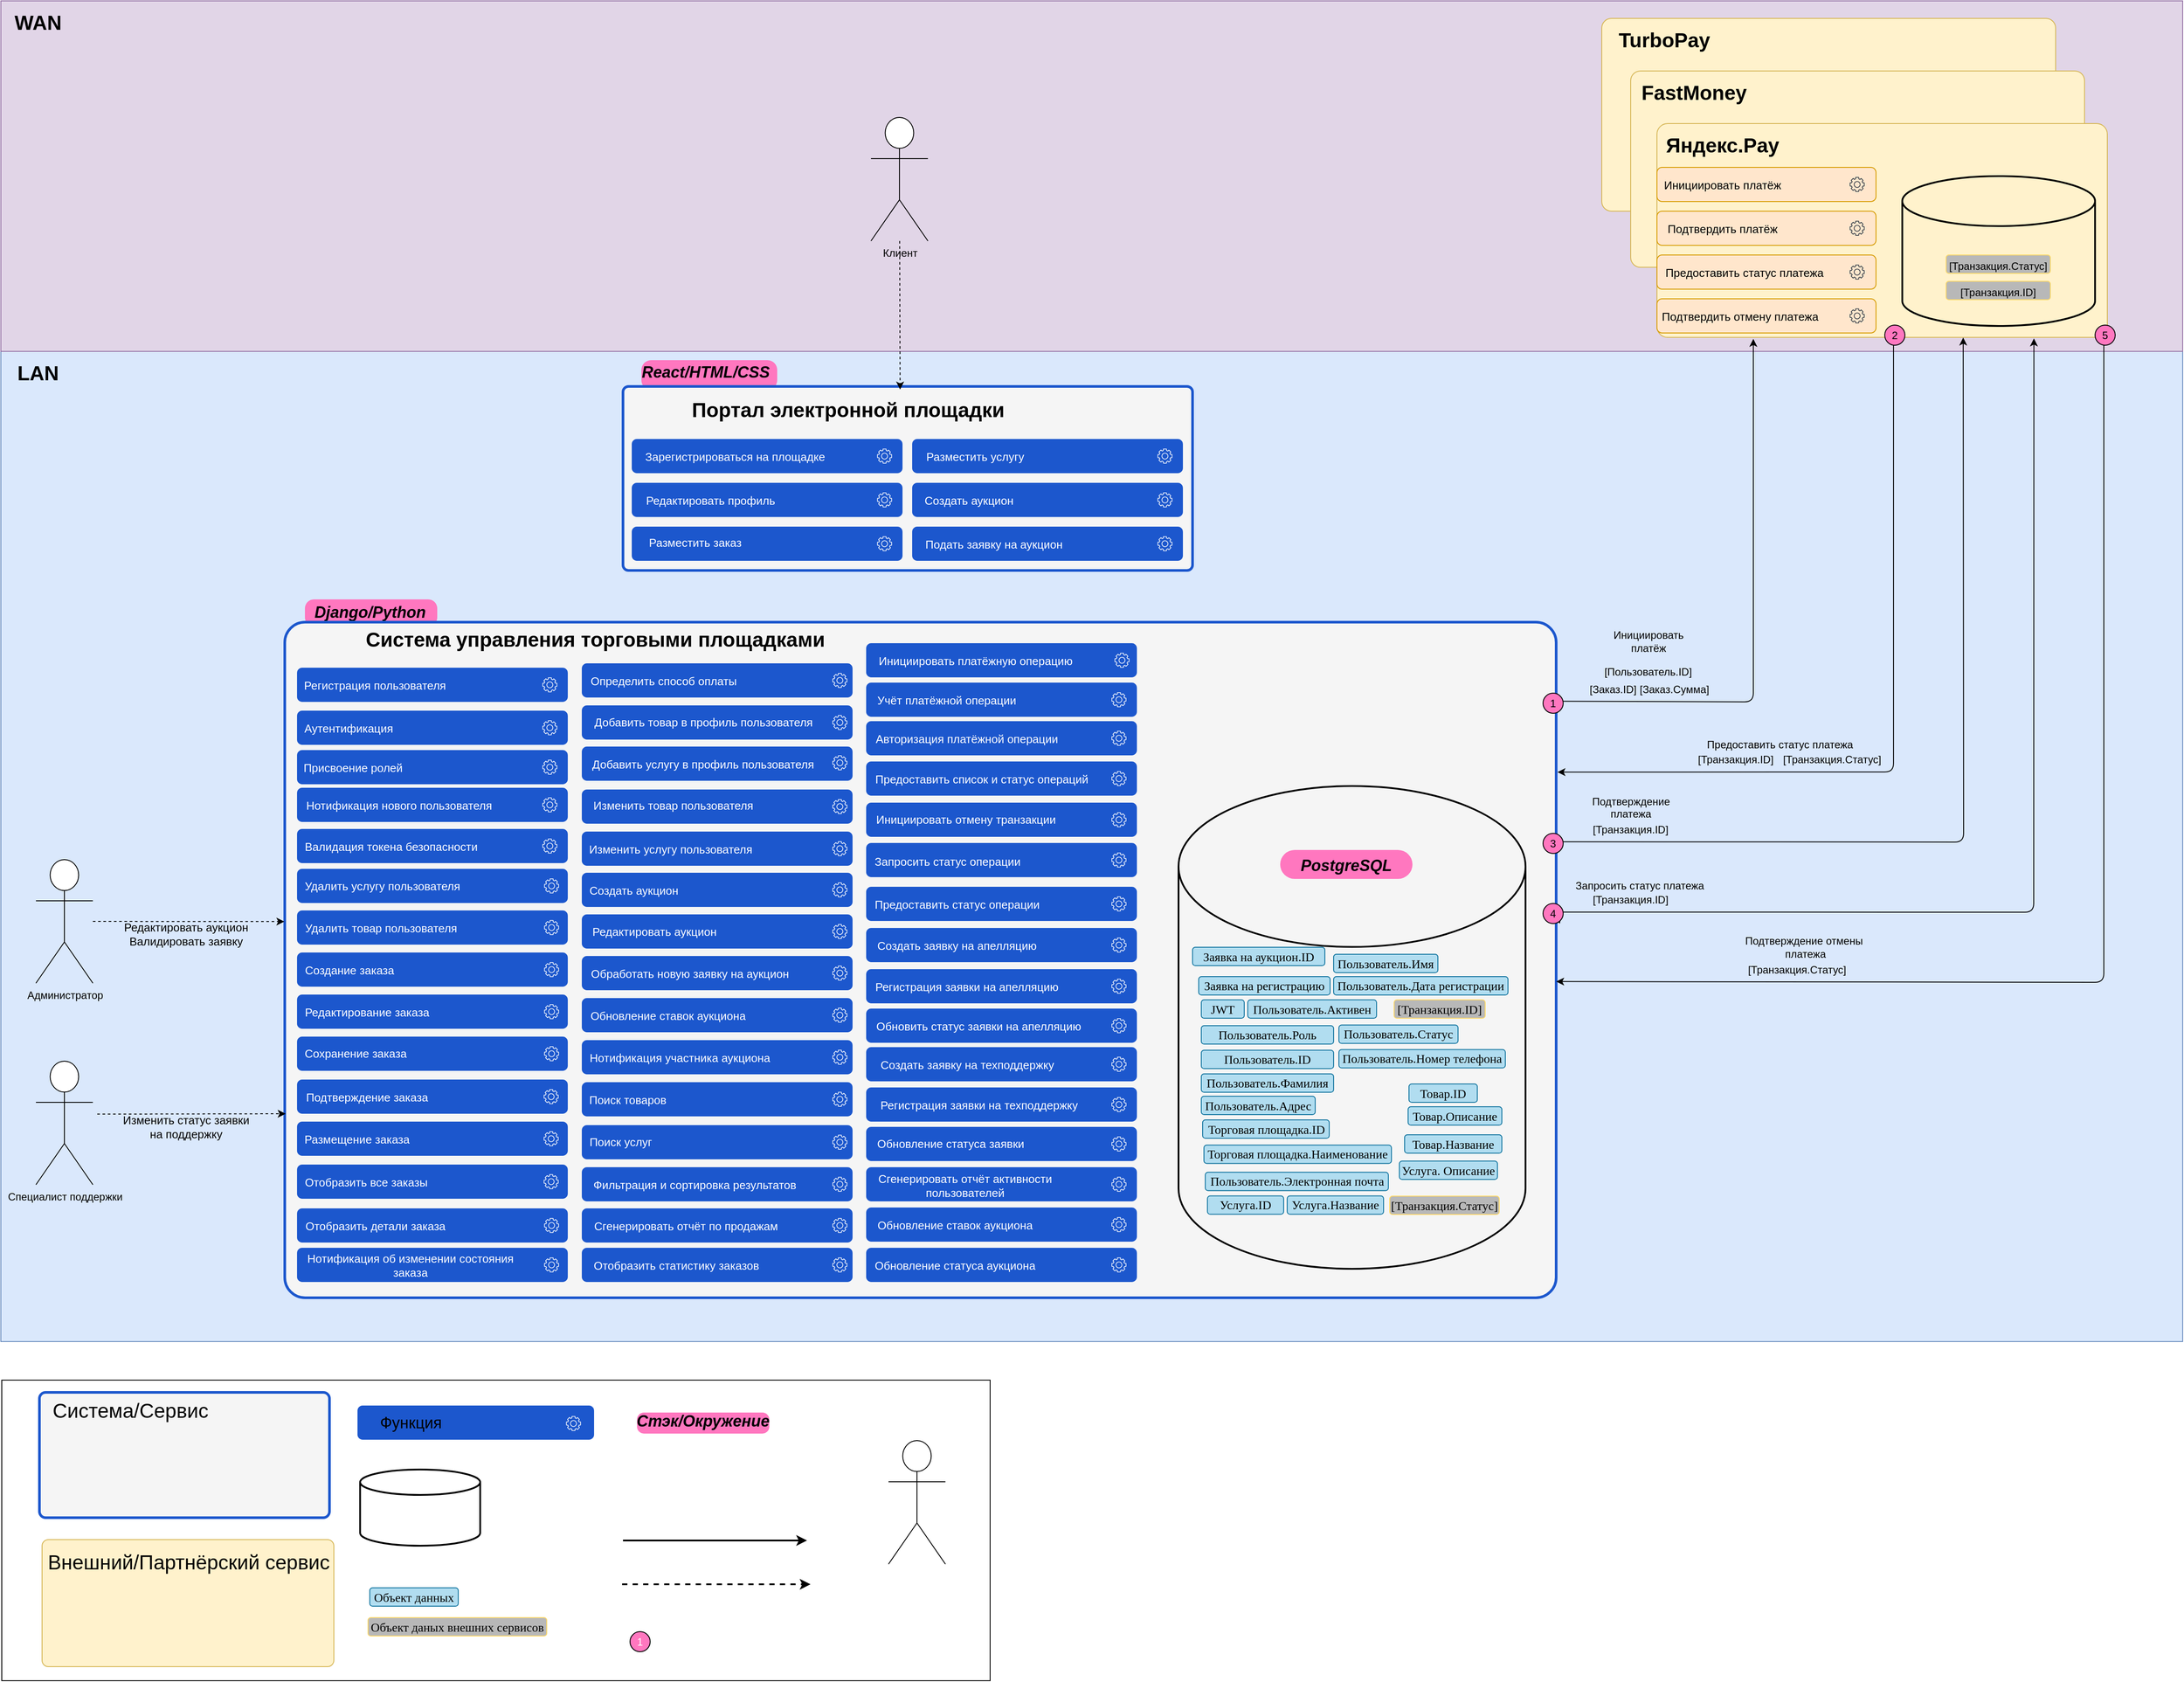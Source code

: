 <mxfile>
    <diagram name="DF" id="BleSmaJVXqo2yb7Co1eL">
        <mxGraphModel dx="2540" dy="1904" grid="0" gridSize="10" guides="0" tooltips="0" connect="1" arrows="1" fold="1" page="0" pageScale="1" pageWidth="827" pageHeight="1169" math="0" shadow="0">
            <root>
                <mxCell id="0"/>
                <mxCell id="1" parent="0"/>
                <mxCell id="cKbgiC5qh_IXnBO1eU4K-99" value="" style="rounded=0;whiteSpace=wrap;html=1;fillColor=#dae8fc;strokeColor=#6c8ebf;fontColor=#000000;" parent="1" vertex="1">
                    <mxGeometry x="960" y="-200" width="2490" height="1130" as="geometry"/>
                </mxCell>
                <mxCell id="kQWFD41fJFxlXKQhT5sF-2" value="" style="group;fontColor=#000000;" parent="1" vertex="1" connectable="0">
                    <mxGeometry x="1307" y="78" width="151" height="36" as="geometry"/>
                </mxCell>
                <mxCell id="cKbgiC5qh_IXnBO1eU4K-91" value="&lt;p style=&quot;margin: 0px 0px 0px 13px; text-indent: -13px; font-variant-numeric: normal; font-variant-east-asian: normal; font-variant-alternates: normal; font-kerning: auto; font-optical-sizing: auto; font-feature-settings: normal; font-variation-settings: normal; font-variant-position: normal; font-stretch: normal; font-size: 14px; line-height: normal; text-align: start;&quot; class=&quot;p1&quot;&gt;&lt;br&gt;&lt;/p&gt;" style="rounded=1;whiteSpace=wrap;html=1;fillColor=#FF77BF;strokeColor=none;arcSize=33;fontColor=#000000;" parent="kQWFD41fJFxlXKQhT5sF-2" vertex="1">
                    <mxGeometry y="5" width="151" height="31" as="geometry"/>
                </mxCell>
                <mxCell id="cKbgiC5qh_IXnBO1eU4K-92" value="&lt;font style=&quot;font-size: 18px;&quot;&gt;&lt;i&gt;Django/Python&lt;/i&gt;&lt;/font&gt;" style="text;html=1;align=center;verticalAlign=middle;whiteSpace=wrap;rounded=1;shadow=0;fontSize=23;fontStyle=1;fontColor=#000000;" parent="kQWFD41fJFxlXKQhT5sF-2" vertex="1">
                    <mxGeometry x="30" width="89" height="36" as="geometry"/>
                </mxCell>
                <mxCell id="kQWFD41fJFxlXKQhT5sF-1" value="" style="group;fontColor=#000000;" parent="1" vertex="1" connectable="0">
                    <mxGeometry x="1691" y="-203" width="155" height="49" as="geometry"/>
                </mxCell>
                <mxCell id="cKbgiC5qh_IXnBO1eU4K-166" value="&lt;p style=&quot;margin: 0px 0px 0px 13px; text-indent: -13px; font-variant-numeric: normal; font-variant-east-asian: normal; font-variant-alternates: normal; font-kerning: auto; font-optical-sizing: auto; font-feature-settings: normal; font-variation-settings: normal; font-variant-position: normal; font-stretch: normal; font-size: 14px; line-height: normal; text-align: start;&quot; class=&quot;p1&quot;&gt;&lt;br&gt;&lt;/p&gt;" style="rounded=1;whiteSpace=wrap;html=1;fillColor=#FF77BF;strokeColor=none;arcSize=33;fontColor=#000000;" parent="kQWFD41fJFxlXKQhT5sF-1" vertex="1">
                    <mxGeometry y="13" width="155" height="34" as="geometry"/>
                </mxCell>
                <mxCell id="cKbgiC5qh_IXnBO1eU4K-165" value="&lt;font style=&quot;font-size: 18px;&quot;&gt;&lt;i&gt;React/HTML/CSS&lt;/i&gt;&lt;/font&gt;" style="text;html=1;align=center;verticalAlign=middle;whiteSpace=wrap;rounded=1;shadow=0;fontSize=23;fontStyle=1;fontColor=#000000;" parent="kQWFD41fJFxlXKQhT5sF-1" vertex="1">
                    <mxGeometry x="29" width="89" height="49" as="geometry"/>
                </mxCell>
                <mxCell id="cKbgiC5qh_IXnBO1eU4K-98" value="" style="rounded=0;whiteSpace=wrap;html=1;fillColor=#e1d5e7;strokeColor=#9673a6;movable=1;resizable=1;rotatable=1;deletable=1;editable=1;locked=0;connectable=1;fontColor=#000000;" parent="1" vertex="1">
                    <mxGeometry x="960" y="-600" width="2490" height="400" as="geometry"/>
                </mxCell>
                <mxCell id="ISwjRsLXD4yoOcMXPSiY-8" value="" style="group;fontColor=#000000;" parent="1" vertex="1" connectable="0">
                    <mxGeometry x="2770" y="-580" width="535" height="220" as="geometry"/>
                </mxCell>
                <mxCell id="Tz6aEU4ManMyac2rpAqn-102" value="" style="rounded=1;whiteSpace=wrap;html=1;arcSize=5;fillColor=#fff2cc;strokeColor=#d6b656;fontColor=#000000;" parent="ISwjRsLXD4yoOcMXPSiY-8" vertex="1">
                    <mxGeometry x="17" width="518" height="220" as="geometry"/>
                </mxCell>
                <mxCell id="Tz6aEU4ManMyac2rpAqn-103" value="TurboPay" style="text;html=1;align=center;verticalAlign=middle;whiteSpace=wrap;rounded=1;shadow=0;fontSize=23;fontStyle=1;fontColor=#000000;" parent="ISwjRsLXD4yoOcMXPSiY-8" vertex="1">
                    <mxGeometry width="177" height="49" as="geometry"/>
                </mxCell>
                <mxCell id="ISwjRsLXD4yoOcMXPSiY-9" value="" style="group;fontColor=#000000;" parent="1" vertex="1" connectable="0">
                    <mxGeometry x="2820" y="-520" width="518" height="224" as="geometry"/>
                </mxCell>
                <mxCell id="Tz6aEU4ManMyac2rpAqn-100" value="" style="rounded=1;whiteSpace=wrap;html=1;arcSize=5;fillColor=#fff2cc;strokeColor=#d6b656;fontColor=#000000;" parent="ISwjRsLXD4yoOcMXPSiY-9" vertex="1">
                    <mxGeometry width="518" height="224" as="geometry"/>
                </mxCell>
                <mxCell id="Tz6aEU4ManMyac2rpAqn-101" value="FastMoney" style="text;html=1;align=center;verticalAlign=middle;whiteSpace=wrap;rounded=1;shadow=0;fontSize=23;fontStyle=1;fontColor=#000000;" parent="ISwjRsLXD4yoOcMXPSiY-9" vertex="1">
                    <mxGeometry x="2" width="141" height="49" as="geometry"/>
                </mxCell>
                <mxCell id="ISwjRsLXD4yoOcMXPSiY-10" value="" style="group;fontColor=#000000;" parent="1" vertex="1" connectable="0">
                    <mxGeometry x="2850" y="-460" width="514" height="244" as="geometry"/>
                </mxCell>
                <mxCell id="Tz6aEU4ManMyac2rpAqn-104" value="" style="rounded=1;whiteSpace=wrap;html=1;arcSize=5;fillColor=#fff2cc;strokeColor=#d6b656;fontColor=#000000;" parent="ISwjRsLXD4yoOcMXPSiY-10" vertex="1">
                    <mxGeometry width="514" height="244" as="geometry"/>
                </mxCell>
                <mxCell id="Tz6aEU4ManMyac2rpAqn-105" value="Яндекс.Pay" style="text;html=1;align=center;verticalAlign=middle;whiteSpace=wrap;rounded=1;shadow=0;fontSize=23;fontStyle=1;fontColor=#000000;" parent="ISwjRsLXD4yoOcMXPSiY-10" vertex="1">
                    <mxGeometry width="150" height="49" as="geometry"/>
                </mxCell>
                <mxCell id="D1CTnjmkYU0Mq4A9S6dc-23" value="" style="rounded=1;whiteSpace=wrap;html=1;arcSize=0;fontColor=#000000;" parent="1" vertex="1">
                    <mxGeometry x="961" y="974" width="1128" height="343" as="geometry"/>
                </mxCell>
                <mxCell id="aNh6FEuhw9lsT8rE3H5J-120" value="" style="rounded=1;whiteSpace=wrap;html=1;arcSize=3;movable=1;resizable=1;rotatable=1;deletable=1;editable=1;locked=0;connectable=1;fillColor=#f5f5f5;strokeColor=#1C57CD;strokeWidth=3;fontColor=#000000;" parent="1" vertex="1">
                    <mxGeometry x="1284" y="109" width="1451" height="771" as="geometry"/>
                </mxCell>
                <mxCell id="aNh6FEuhw9lsT8rE3H5J-121" value="Система управления торговыми площадками" style="text;html=1;align=center;verticalAlign=middle;whiteSpace=wrap;rounded=1;shadow=0;fontSize=23;fontStyle=1;fontColor=#000000;" parent="1" vertex="1">
                    <mxGeometry x="1364" y="104" width="549" height="49" as="geometry"/>
                </mxCell>
                <mxCell id="aNh6FEuhw9lsT8rE3H5J-60" value="" style="strokeWidth=2;html=1;shape=mxgraph.flowchart.database;whiteSpace=wrap;rounded=1;movable=1;resizable=1;rotatable=1;deletable=1;editable=1;locked=0;connectable=1;fontColor=#000000;fillColor=none;strokeColor=#000000;" parent="1" vertex="1">
                    <mxGeometry x="2304" y="296" width="396" height="551" as="geometry"/>
                </mxCell>
                <mxCell id="Tz6aEU4ManMyac2rpAqn-7" value="&lt;p style=&quot;margin: 0px 0px 0px 13px; text-indent: -13px; font-variant-numeric: normal; font-variant-east-asian: normal; font-variant-alternates: normal; font-kerning: auto; font-optical-sizing: auto; font-feature-settings: normal; font-variation-settings: normal; font-variant-position: normal; font-stretch: normal; font-size: 14px; line-height: normal; text-align: start;&quot; class=&quot;p1&quot;&gt;&lt;font face=&quot;Times New Roman&quot;&gt;Заявка на аукцион.ID&lt;/font&gt;&lt;/p&gt;" style="rounded=1;whiteSpace=wrap;html=1;fillColor=#b1ddf0;strokeColor=#10739e;fontColor=#000000;" parent="1" vertex="1">
                    <mxGeometry x="2320" y="480" width="151" height="21" as="geometry"/>
                </mxCell>
                <mxCell id="cKbgiC5qh_IXnBO1eU4K-45" value="&lt;p style=&quot;margin: 0px 0px 0px 13px; text-indent: -13px; font-variant-numeric: normal; font-variant-east-asian: normal; font-variant-alternates: normal; font-kerning: auto; font-optical-sizing: auto; font-feature-settings: normal; font-variation-settings: normal; font-variant-position: normal; font-stretch: normal; line-height: normal; text-align: start;&quot; class=&quot;p1&quot;&gt;&lt;font style=&quot;font-size: 14px;&quot; face=&quot;Times New Roman&quot;&gt;Заявка на регистрацию&lt;/font&gt;&lt;/p&gt;" style="rounded=1;whiteSpace=wrap;html=1;fillColor=#b1ddf0;strokeColor=#10739e;fontColor=#000000;" parent="1" vertex="1">
                    <mxGeometry x="2327" y="513.5" width="150" height="21" as="geometry"/>
                </mxCell>
                <mxCell id="cKbgiC5qh_IXnBO1eU4K-46" value="&lt;p style=&quot;margin: 0px 0px 0px 13px; text-indent: -13px; font-variant-numeric: normal; font-variant-east-asian: normal; font-variant-alternates: normal; font-kerning: auto; font-optical-sizing: auto; font-feature-settings: normal; font-variation-settings: normal; font-variant-position: normal; font-stretch: normal; line-height: normal; text-align: start;&quot; class=&quot;p1&quot;&gt;&lt;font face=&quot;Times New Roman&quot;&gt;&lt;span style=&quot;font-size: 14px;&quot;&gt;JWT&lt;/span&gt;&lt;/font&gt;&lt;/p&gt;" style="rounded=1;whiteSpace=wrap;html=1;fillColor=#b1ddf0;strokeColor=#10739e;fontColor=#000000;" parent="1" vertex="1">
                    <mxGeometry x="2330" y="540" width="49" height="21" as="geometry"/>
                </mxCell>
                <mxCell id="cKbgiC5qh_IXnBO1eU4K-49" value="&lt;p style=&quot;margin: 0px 0px 0px 13px; text-indent: -13px; font-variant-numeric: normal; font-variant-east-asian: normal; font-variant-alternates: normal; font-kerning: auto; font-optical-sizing: auto; font-feature-settings: normal; font-variation-settings: normal; font-variant-position: normal; font-stretch: normal; font-size: 14px; line-height: normal; text-align: start;&quot; class=&quot;p1&quot;&gt;&lt;font face=&quot;Times New Roman&quot;&gt;Пользователь.Роль&lt;/font&gt;&lt;/p&gt;" style="rounded=1;whiteSpace=wrap;html=1;fillColor=#b1ddf0;strokeColor=#10739e;fontColor=#000000;" parent="1" vertex="1">
                    <mxGeometry x="2330" y="569.5" width="151" height="21" as="geometry"/>
                </mxCell>
                <mxCell id="cKbgiC5qh_IXnBO1eU4K-50" value="&lt;p style=&quot;margin: 0px 0px 0px 13px; text-indent: -13px; font-variant-numeric: normal; font-variant-east-asian: normal; font-variant-alternates: normal; font-kerning: auto; font-optical-sizing: auto; font-feature-settings: normal; font-variation-settings: normal; font-variant-position: normal; font-stretch: normal; font-size: 14px; line-height: normal; text-align: start;&quot; class=&quot;p1&quot;&gt;&lt;font face=&quot;Times New Roman&quot;&gt;Пользователь.ID&lt;/font&gt;&lt;/p&gt;" style="rounded=1;whiteSpace=wrap;html=1;fillColor=#b1ddf0;strokeColor=#10739e;fontColor=#000000;" parent="1" vertex="1">
                    <mxGeometry x="2330" y="597.5" width="151" height="21" as="geometry"/>
                </mxCell>
                <mxCell id="cKbgiC5qh_IXnBO1eU4K-56" value="&lt;p style=&quot;margin: 0px 0px 0px 13px; text-indent: -13px; font-variant-numeric: normal; font-variant-east-asian: normal; font-variant-alternates: normal; font-kerning: auto; font-optical-sizing: auto; font-feature-settings: normal; font-variation-settings: normal; font-variant-position: normal; font-stretch: normal; font-size: 14px; line-height: normal; text-align: start;&quot; class=&quot;p1&quot;&gt;&lt;font face=&quot;Times New Roman&quot;&gt;Пользователь.Имя&lt;/font&gt;&lt;/p&gt;" style="rounded=1;whiteSpace=wrap;html=1;fillColor=#b1ddf0;strokeColor=#10739e;fontColor=#000000;" parent="1" vertex="1">
                    <mxGeometry x="2481" y="488" width="119" height="21" as="geometry"/>
                </mxCell>
                <mxCell id="cKbgiC5qh_IXnBO1eU4K-57" value="&lt;p style=&quot;margin: 0px 0px 0px 13px; text-indent: -13px; font-variant-numeric: normal; font-variant-east-asian: normal; font-variant-alternates: normal; font-kerning: auto; font-optical-sizing: auto; font-feature-settings: normal; font-variation-settings: normal; font-variant-position: normal; font-stretch: normal; font-size: 14px; line-height: normal; text-align: start;&quot; class=&quot;p1&quot;&gt;&lt;font face=&quot;Times New Roman&quot;&gt;Пользователь.Фамилия&lt;/font&gt;&lt;/p&gt;" style="rounded=1;whiteSpace=wrap;html=1;fillColor=#b1ddf0;strokeColor=#10739e;fontColor=#000000;" parent="1" vertex="1">
                    <mxGeometry x="2330" y="624.5" width="151" height="21" as="geometry"/>
                </mxCell>
                <mxCell id="cKbgiC5qh_IXnBO1eU4K-60" value="&lt;p style=&quot;margin: 0px 0px 0px 13px; text-indent: -13px; font-variant-numeric: normal; font-variant-east-asian: normal; font-variant-alternates: normal; font-kerning: auto; font-optical-sizing: auto; font-feature-settings: normal; font-variation-settings: normal; font-variant-position: normal; font-stretch: normal; font-size: 14px; line-height: normal; text-align: start;&quot; class=&quot;p1&quot;&gt;&lt;font face=&quot;Times New Roman&quot;&gt;Пользователь.Адрес&lt;/font&gt;&lt;/p&gt;" style="rounded=1;whiteSpace=wrap;html=1;fillColor=#b1ddf0;strokeColor=#10739e;fontColor=#000000;" parent="1" vertex="1">
                    <mxGeometry x="2330" y="650" width="130" height="21" as="geometry"/>
                </mxCell>
                <mxCell id="cKbgiC5qh_IXnBO1eU4K-68" value="&lt;p style=&quot;margin: 0px 0px 0px 13px; text-indent: -13px; font-variant-numeric: normal; font-variant-east-asian: normal; font-variant-alternates: normal; font-kerning: auto; font-optical-sizing: auto; font-feature-settings: normal; font-variation-settings: normal; font-variant-position: normal; font-stretch: normal; font-size: 14px; line-height: normal; text-align: start;&quot; class=&quot;p1&quot;&gt;&lt;font face=&quot;Times New Roman&quot;&gt;Пользователь.Дата регистрации&lt;/font&gt;&lt;/p&gt;" style="rounded=1;whiteSpace=wrap;html=1;fillColor=#b1ddf0;strokeColor=#10739e;fontColor=#000000;" parent="1" vertex="1">
                    <mxGeometry x="2481" y="513.5" width="199" height="21" as="geometry"/>
                </mxCell>
                <mxCell id="cKbgiC5qh_IXnBO1eU4K-69" value="&lt;p style=&quot;margin: 0px 0px 0px 13px; text-indent: -13px; font-variant-numeric: normal; font-variant-east-asian: normal; font-variant-alternates: normal; font-kerning: auto; font-optical-sizing: auto; font-feature-settings: normal; font-variation-settings: normal; font-variant-position: normal; font-stretch: normal; font-size: 14px; line-height: normal; text-align: start;&quot; class=&quot;p1&quot;&gt;&lt;font face=&quot;Times New Roman&quot;&gt;Пользователь.Статус&lt;/font&gt;&lt;/p&gt;" style="rounded=1;whiteSpace=wrap;html=1;fillColor=#b1ddf0;strokeColor=#10739e;fontColor=#000000;" parent="1" vertex="1">
                    <mxGeometry x="2487" y="568.75" width="136" height="21" as="geometry"/>
                </mxCell>
                <mxCell id="cKbgiC5qh_IXnBO1eU4K-70" value="&lt;p style=&quot;margin: 0px 0px 0px 13px; text-indent: -13px; font-variant-numeric: normal; font-variant-east-asian: normal; font-variant-alternates: normal; font-kerning: auto; font-optical-sizing: auto; font-feature-settings: normal; font-variation-settings: normal; font-variant-position: normal; font-stretch: normal; font-size: 14px; line-height: normal; text-align: start;&quot; class=&quot;p1&quot;&gt;&lt;font face=&quot;Times New Roman&quot;&gt;Пользователь.Электронная почта&lt;/font&gt;&lt;/p&gt;" style="rounded=1;whiteSpace=wrap;html=1;fillColor=#b1ddf0;strokeColor=#10739e;fontColor=#000000;" parent="1" vertex="1">
                    <mxGeometry x="2334.5" y="736.75" width="209" height="21" as="geometry"/>
                </mxCell>
                <mxCell id="cKbgiC5qh_IXnBO1eU4K-71" value="&lt;p style=&quot;margin: 0px 0px 0px 13px; text-indent: -13px; font-variant-numeric: normal; font-variant-east-asian: normal; font-variant-alternates: normal; font-kerning: auto; font-optical-sizing: auto; font-feature-settings: normal; font-variation-settings: normal; font-variant-position: normal; font-stretch: normal; font-size: 14px; line-height: normal; text-align: start;&quot; class=&quot;p1&quot;&gt;&lt;font face=&quot;Times New Roman&quot;&gt;Пользователь.Номер телефона&lt;/font&gt;&lt;/p&gt;" style="rounded=1;whiteSpace=wrap;html=1;fillColor=#b1ddf0;strokeColor=#10739e;fontColor=#000000;" parent="1" vertex="1">
                    <mxGeometry x="2487" y="596.75" width="190" height="21" as="geometry"/>
                </mxCell>
                <mxCell id="cKbgiC5qh_IXnBO1eU4K-74" value="&lt;p style=&quot;margin: 0px 0px 0px 13px; text-indent: -13px; font-variant-numeric: normal; font-variant-east-asian: normal; font-variant-alternates: normal; font-kerning: auto; font-optical-sizing: auto; font-feature-settings: normal; font-variation-settings: normal; font-variant-position: normal; font-stretch: normal; font-size: 14px; line-height: normal; text-align: start;&quot; class=&quot;p1&quot;&gt;&lt;font face=&quot;Times New Roman&quot;&gt;Торговая площадка.ID&lt;/font&gt;&lt;/p&gt;" style="rounded=1;whiteSpace=wrap;html=1;fillColor=#b1ddf0;strokeColor=#10739e;fontColor=#000000;" parent="1" vertex="1">
                    <mxGeometry x="2331.5" y="677" width="144.5" height="21" as="geometry"/>
                </mxCell>
                <mxCell id="cKbgiC5qh_IXnBO1eU4K-75" value="&lt;p style=&quot;margin: 0px 0px 0px 13px; text-indent: -13px; font-variant-numeric: normal; font-variant-east-asian: normal; font-variant-alternates: normal; font-kerning: auto; font-optical-sizing: auto; font-feature-settings: normal; font-variation-settings: normal; font-variant-position: normal; font-stretch: normal; font-size: 14px; line-height: normal; text-align: start;&quot; class=&quot;p1&quot;&gt;&lt;font face=&quot;Times New Roman&quot;&gt;Торговая площадка.Наименование&lt;/font&gt;&lt;/p&gt;" style="rounded=1;whiteSpace=wrap;html=1;fillColor=#b1ddf0;strokeColor=#10739e;fontColor=#000000;" parent="1" vertex="1">
                    <mxGeometry x="2333" y="705.75" width="214" height="21" as="geometry"/>
                </mxCell>
                <mxCell id="cKbgiC5qh_IXnBO1eU4K-77" value="&lt;p style=&quot;margin: 0px 0px 0px 13px; text-indent: -13px; font-variant-numeric: normal; font-variant-east-asian: normal; font-variant-alternates: normal; font-kerning: auto; font-optical-sizing: auto; font-feature-settings: normal; font-variation-settings: normal; font-variant-position: normal; font-stretch: normal; font-size: 14px; line-height: normal; text-align: start;&quot; class=&quot;p1&quot;&gt;&lt;font face=&quot;Times New Roman&quot;&gt;Пользователь.Активен&lt;/font&gt;&lt;/p&gt;" style="rounded=1;whiteSpace=wrap;html=1;fillColor=#b1ddf0;strokeColor=#10739e;fontColor=#000000;" parent="1" vertex="1">
                    <mxGeometry x="2383" y="540" width="147" height="21" as="geometry"/>
                </mxCell>
                <mxCell id="cKbgiC5qh_IXnBO1eU4K-84" value="&lt;p style=&quot;margin: 0px 0px 0px 13px; text-indent: -13px; font-variant-numeric: normal; font-variant-east-asian: normal; font-variant-alternates: normal; font-kerning: auto; font-optical-sizing: auto; font-feature-settings: normal; font-variation-settings: normal; font-variant-position: normal; font-stretch: normal; font-size: 14px; line-height: normal; text-align: start;&quot; class=&quot;p1&quot;&gt;&lt;font face=&quot;Times New Roman&quot;&gt;Услуга.ID&lt;/font&gt;&lt;/p&gt;" style="rounded=1;whiteSpace=wrap;html=1;fillColor=#b1ddf0;strokeColor=#10739e;fontColor=#000000;" parent="1" vertex="1">
                    <mxGeometry x="2337" y="763.75" width="87" height="21" as="geometry"/>
                </mxCell>
                <mxCell id="cKbgiC5qh_IXnBO1eU4K-85" value="&lt;p style=&quot;margin: 0px 0px 0px 13px; text-indent: -13px; font-variant-numeric: normal; font-variant-east-asian: normal; font-variant-alternates: normal; font-kerning: auto; font-optical-sizing: auto; font-feature-settings: normal; font-variation-settings: normal; font-variant-position: normal; font-stretch: normal; font-size: 14px; line-height: normal; text-align: start;&quot; class=&quot;p1&quot;&gt;&lt;font face=&quot;Times New Roman&quot;&gt;Услуга.Название&lt;/font&gt;&lt;/p&gt;" style="rounded=1;whiteSpace=wrap;html=1;fillColor=#b1ddf0;strokeColor=#10739e;fontColor=#000000;" parent="1" vertex="1">
                    <mxGeometry x="2428" y="763.75" width="110" height="21" as="geometry"/>
                </mxCell>
                <mxCell id="cKbgiC5qh_IXnBO1eU4K-86" value="&lt;p style=&quot;margin: 0px 0px 0px 13px; text-indent: -13px; font-variant-numeric: normal; font-variant-east-asian: normal; font-variant-alternates: normal; font-kerning: auto; font-optical-sizing: auto; font-feature-settings: normal; font-variation-settings: normal; font-variant-position: normal; font-stretch: normal; font-size: 14px; line-height: normal; text-align: start;&quot; class=&quot;p1&quot;&gt;&lt;font face=&quot;Times New Roman&quot;&gt;Услуга. Описание&lt;/font&gt;&lt;/p&gt;" style="rounded=1;whiteSpace=wrap;html=1;fillColor=#b1ddf0;strokeColor=#10739e;fontColor=#000000;" parent="1" vertex="1">
                    <mxGeometry x="2556" y="724" width="112" height="21" as="geometry"/>
                </mxCell>
                <mxCell id="cKbgiC5qh_IXnBO1eU4K-87" value="&lt;p style=&quot;margin: 0px 0px 0px 13px; text-indent: -13px; font-variant-numeric: normal; font-variant-east-asian: normal; font-variant-alternates: normal; font-kerning: auto; font-optical-sizing: auto; font-feature-settings: normal; font-variation-settings: normal; font-variant-position: normal; font-stretch: normal; font-size: 14px; line-height: normal; text-align: start;&quot; class=&quot;p1&quot;&gt;&lt;font face=&quot;Times New Roman&quot;&gt;Товар.ID&lt;/font&gt;&lt;/p&gt;" style="rounded=1;whiteSpace=wrap;html=1;fillColor=#b1ddf0;strokeColor=#10739e;fontColor=#000000;" parent="1" vertex="1">
                    <mxGeometry x="2567" y="636" width="78" height="21" as="geometry"/>
                </mxCell>
                <mxCell id="cKbgiC5qh_IXnBO1eU4K-88" value="&lt;p style=&quot;margin: 0px 0px 0px 13px; text-indent: -13px; font-variant-numeric: normal; font-variant-east-asian: normal; font-variant-alternates: normal; font-kerning: auto; font-optical-sizing: auto; font-feature-settings: normal; font-variation-settings: normal; font-variant-position: normal; font-stretch: normal; font-size: 14px; line-height: normal; text-align: start;&quot; class=&quot;p1&quot;&gt;&lt;font face=&quot;Times New Roman&quot;&gt;Товар.Название&lt;/font&gt;&lt;/p&gt;" style="rounded=1;whiteSpace=wrap;html=1;fillColor=#b1ddf0;strokeColor=#10739e;fontColor=#000000;" parent="1" vertex="1">
                    <mxGeometry x="2562" y="694" width="111" height="21" as="geometry"/>
                </mxCell>
                <mxCell id="cKbgiC5qh_IXnBO1eU4K-89" value="&lt;p style=&quot;margin: 0px 0px 0px 13px; text-indent: -13px; font-variant-numeric: normal; font-variant-east-asian: normal; font-variant-alternates: normal; font-kerning: auto; font-optical-sizing: auto; font-feature-settings: normal; font-variation-settings: normal; font-variant-position: normal; font-stretch: normal; font-size: 14px; line-height: normal; text-align: start;&quot; class=&quot;p1&quot;&gt;&lt;font face=&quot;Times New Roman&quot;&gt;Товар.Описание&lt;/font&gt;&lt;/p&gt;" style="rounded=1;whiteSpace=wrap;html=1;fillColor=#b1ddf0;strokeColor=#10739e;fontColor=#000000;" parent="1" vertex="1">
                    <mxGeometry x="2566" y="662" width="107" height="21" as="geometry"/>
                </mxCell>
                <mxCell id="cKbgiC5qh_IXnBO1eU4K-95" value="Администратор" style="shape=umlActor;verticalLabelPosition=bottom;verticalAlign=top;html=1;outlineConnect=0;rounded=1;fontColor=#000000;strokeColor=#000000;" parent="1" vertex="1">
                    <mxGeometry x="1000" y="380" width="65" height="141" as="geometry"/>
                </mxCell>
                <mxCell id="cKbgiC5qh_IXnBO1eU4K-96" value="" style="endArrow=classic;html=1;rounded=1;dashed=1;entryX=0.961;entryY=0.023;entryDx=0;entryDy=0;entryPerimeter=0;fontColor=#000000;strokeColor=#000000;" parent="1" source="cKbgiC5qh_IXnBO1eU4K-95" target="cKbgiC5qh_IXnBO1eU4K-154" edge="1">
                    <mxGeometry width="50" height="50" relative="1" as="geometry">
                        <mxPoint x="1166" y="544" as="sourcePoint"/>
                        <mxPoint x="1162" y="979" as="targetPoint"/>
                        <Array as="points"/>
                    </mxGeometry>
                </mxCell>
                <mxCell id="cKbgiC5qh_IXnBO1eU4K-100" value="WAN" style="text;html=1;align=center;verticalAlign=middle;whiteSpace=wrap;rounded=1;shadow=0;fontSize=23;fontStyle=1;fontColor=#000000;" parent="1" vertex="1">
                    <mxGeometry x="960" y="-600" width="85" height="49" as="geometry"/>
                </mxCell>
                <mxCell id="cKbgiC5qh_IXnBO1eU4K-101" value="LAN" style="text;html=1;align=center;verticalAlign=middle;whiteSpace=wrap;rounded=1;shadow=0;fontSize=23;fontStyle=1;fontColor=#000000;" parent="1" vertex="1">
                    <mxGeometry x="960" y="-200" width="85" height="49" as="geometry"/>
                </mxCell>
                <mxCell id="cKbgiC5qh_IXnBO1eU4K-103" value="" style="endArrow=classic;html=1;rounded=1;curved=0;entryX=1.001;entryY=0.222;entryDx=0;entryDy=0;entryPerimeter=0;fontColor=#000000;labelBackgroundColor=none;strokeColor=#000000;" parent="1" target="aNh6FEuhw9lsT8rE3H5J-120" edge="1">
                    <mxGeometry width="50" height="50" relative="1" as="geometry">
                        <mxPoint x="3120" y="-210" as="sourcePoint"/>
                        <mxPoint x="3090" y="-15" as="targetPoint"/>
                        <Array as="points">
                            <mxPoint x="3120" y="280"/>
                        </Array>
                    </mxGeometry>
                </mxCell>
                <mxCell id="cKbgiC5qh_IXnBO1eU4K-104" value="&lt;p style=&quot;margin: 0px 0px 0px 21px; text-indent: -21px; font-variant-numeric: normal; font-variant-east-asian: normal; font-variant-alternates: normal; font-kerning: auto; font-optical-sizing: auto; font-feature-settings: normal; font-variation-settings: normal; font-variant-position: normal; font-stretch: normal; line-height: normal; text-align: start; text-wrap: wrap;&quot; class=&quot;p1&quot;&gt;&lt;font style=&quot;font-size: 12px;&quot; face=&quot;Helvetica&quot;&gt;Подтверждение платежа&lt;/font&gt;&lt;/p&gt;" style="edgeLabel;html=1;align=center;verticalAlign=middle;resizable=0;points=[];rounded=1;fontColor=#000000;labelBackgroundColor=none;" parent="cKbgiC5qh_IXnBO1eU4K-103" vertex="1" connectable="0">
                    <mxGeometry x="0.194" y="1" relative="1" as="geometry">
                        <mxPoint x="-269" y="39" as="offset"/>
                    </mxGeometry>
                </mxCell>
                <mxCell id="cKbgiC5qh_IXnBO1eU4K-105" value="" style="endArrow=classic;html=1;rounded=1;exitX=1.001;exitY=0.325;exitDx=0;exitDy=0;exitPerimeter=0;curved=0;entryX=0.68;entryY=1.001;entryDx=0;entryDy=0;entryPerimeter=0;fontColor=#000000;labelBackgroundColor=none;strokeColor=#000000;" parent="1" source="aNh6FEuhw9lsT8rE3H5J-120" target="Tz6aEU4ManMyac2rpAqn-104" edge="1">
                    <mxGeometry width="50" height="50" relative="1" as="geometry">
                        <mxPoint x="2900" y="486" as="sourcePoint"/>
                        <mxPoint x="3200" y="-20" as="targetPoint"/>
                        <Array as="points">
                            <mxPoint x="3200" y="360"/>
                        </Array>
                    </mxGeometry>
                </mxCell>
                <mxCell id="cKbgiC5qh_IXnBO1eU4K-106" value="&lt;font style=&quot;font-size: 12px;&quot;&gt;Предоставить статус платежа&lt;/font&gt;" style="edgeLabel;html=1;align=center;verticalAlign=middle;resizable=0;points=[];rounded=1;fontColor=#000000;labelBackgroundColor=none;" parent="cKbgiC5qh_IXnBO1eU4K-105" vertex="1" connectable="0">
                    <mxGeometry x="0.194" y="1" relative="1" as="geometry">
                        <mxPoint x="-209" y="46" as="offset"/>
                    </mxGeometry>
                </mxCell>
                <mxCell id="cKbgiC5qh_IXnBO1eU4K-107" value="" style="endArrow=classic;html=1;rounded=1;curved=0;entryX=1;entryY=0.532;entryDx=0;entryDy=0;entryPerimeter=0;fontColor=#000000;labelBackgroundColor=none;strokeColor=#000000;" parent="1" target="aNh6FEuhw9lsT8rE3H5J-120" edge="1">
                    <mxGeometry width="50" height="50" relative="1" as="geometry">
                        <mxPoint x="3360" y="-210" as="sourcePoint"/>
                        <mxPoint x="2740" y="520" as="targetPoint"/>
                        <Array as="points">
                            <mxPoint x="3360" y="520"/>
                        </Array>
                    </mxGeometry>
                </mxCell>
                <mxCell id="cKbgiC5qh_IXnBO1eU4K-108" value="&lt;font style=&quot;font-size: 12px;&quot;&gt;Подтверждение отмены&amp;nbsp;&lt;/font&gt;&lt;div&gt;&lt;font style=&quot;font-size: 12px;&quot;&gt;платежа&lt;/font&gt;&lt;/div&gt;" style="edgeLabel;html=1;align=center;verticalAlign=middle;resizable=0;points=[];rounded=1;fontColor=#000000;labelBackgroundColor=none;" parent="cKbgiC5qh_IXnBO1eU4K-107" vertex="1" connectable="0">
                    <mxGeometry x="0.194" y="1" relative="1" as="geometry">
                        <mxPoint x="-262" y="-41" as="offset"/>
                    </mxGeometry>
                </mxCell>
                <mxCell id="cKbgiC5qh_IXnBO1eU4K-109" value="" style="endArrow=classic;html=1;rounded=1;exitX=1;exitY=0.117;exitDx=0;exitDy=0;exitPerimeter=0;curved=0;entryX=0.214;entryY=1.007;entryDx=0;entryDy=0;entryPerimeter=0;fontColor=#000000;labelBackgroundColor=none;strokeColor=#000000;" parent="1" source="aNh6FEuhw9lsT8rE3H5J-120" target="Tz6aEU4ManMyac2rpAqn-104" edge="1">
                    <mxGeometry width="50" height="50" relative="1" as="geometry">
                        <mxPoint x="2610" y="206" as="sourcePoint"/>
                        <mxPoint x="2955" y="-179" as="targetPoint"/>
                        <Array as="points">
                            <mxPoint x="2960" y="200"/>
                        </Array>
                    </mxGeometry>
                </mxCell>
                <mxCell id="cKbgiC5qh_IXnBO1eU4K-110" value="&lt;span style=&quot;text-wrap: wrap;&quot;&gt;&lt;font style=&quot;font-size: 12px;&quot;&gt;Инициировать платёж&lt;/font&gt;&lt;/span&gt;" style="edgeLabel;html=1;align=center;verticalAlign=middle;resizable=0;points=[];rounded=1;fontColor=#000000;labelBackgroundColor=none;" parent="cKbgiC5qh_IXnBO1eU4K-109" vertex="1" connectable="0">
                    <mxGeometry x="0.194" y="1" relative="1" as="geometry">
                        <mxPoint x="-119" y="87" as="offset"/>
                    </mxGeometry>
                </mxCell>
                <mxCell id="cKbgiC5qh_IXnBO1eU4K-114" value="&lt;font style=&quot;font-size: 12px;&quot;&gt;[Транзакция.ID]&lt;/font&gt;" style="text;html=1;align=center;verticalAlign=middle;whiteSpace=wrap;rounded=1;fontSize=13;labelBackgroundColor=none;fontColor=#000000;" parent="1" vertex="1">
                    <mxGeometry x="2890" y="250" width="100" height="30" as="geometry"/>
                </mxCell>
                <mxCell id="cKbgiC5qh_IXnBO1eU4K-120" value="&lt;font style=&quot;font-size: 12px;&quot;&gt;[Транзакция.Статус]&lt;/font&gt;" style="text;html=1;align=center;verticalAlign=middle;whiteSpace=wrap;rounded=1;fontSize=13;labelBackgroundColor=none;fontColor=#000000;" parent="1" vertex="1">
                    <mxGeometry x="2970" y="250" width="160" height="30" as="geometry"/>
                </mxCell>
                <mxCell id="cKbgiC5qh_IXnBO1eU4K-121" value="&lt;font style=&quot;font-size: 12px;&quot;&gt;[Пользователь.ID]&lt;/font&gt;" style="text;html=1;align=center;verticalAlign=middle;whiteSpace=wrap;rounded=1;fontSize=13;labelBackgroundColor=none;fontColor=#000000;" parent="1" vertex="1">
                    <mxGeometry x="2760" y="150" width="160" height="30" as="geometry"/>
                </mxCell>
                <mxCell id="cKbgiC5qh_IXnBO1eU4K-122" value="&lt;font style=&quot;font-size: 12px;&quot;&gt;[Заказ.ID]&lt;/font&gt;" style="text;html=1;align=center;verticalAlign=middle;whiteSpace=wrap;rounded=1;fontSize=13;labelBackgroundColor=none;fontColor=#000000;" parent="1" vertex="1">
                    <mxGeometry x="2720" y="170" width="160" height="30" as="geometry"/>
                </mxCell>
                <mxCell id="cKbgiC5qh_IXnBO1eU4K-123" value="&lt;font style=&quot;font-size: 12px;&quot;&gt;[Заказ.Сумма]&lt;/font&gt;" style="text;html=1;align=center;verticalAlign=middle;whiteSpace=wrap;rounded=1;fontSize=13;labelBackgroundColor=none;fontColor=#000000;" parent="1" vertex="1">
                    <mxGeometry x="2790" y="170" width="160" height="30" as="geometry"/>
                </mxCell>
                <mxCell id="cKbgiC5qh_IXnBO1eU4K-124" value="&lt;font style=&quot;font-size: 12px;&quot;&gt;[Транзакция.ID]&lt;/font&gt;" style="text;html=1;align=center;verticalAlign=middle;whiteSpace=wrap;rounded=1;fontSize=13;labelBackgroundColor=none;fontColor=#000000;" parent="1" vertex="1">
                    <mxGeometry x="2770" y="330" width="100" height="30" as="geometry"/>
                </mxCell>
                <mxCell id="cKbgiC5qh_IXnBO1eU4K-125" value="" style="endArrow=classic;html=1;rounded=1;exitX=1;exitY=0.429;exitDx=0;exitDy=0;exitPerimeter=0;curved=0;entryX=0.837;entryY=1.005;entryDx=0;entryDy=0;entryPerimeter=0;fontColor=#000000;labelBackgroundColor=none;strokeColor=#000000;" parent="1" source="cKbgiC5qh_IXnBO1eU4K-140" target="Tz6aEU4ManMyac2rpAqn-104" edge="1">
                    <mxGeometry width="50" height="50" relative="1" as="geometry">
                        <mxPoint x="2740" y="444" as="sourcePoint"/>
                        <mxPoint x="3204" y="60" as="targetPoint"/>
                        <Array as="points">
                            <mxPoint x="3280" y="440"/>
                        </Array>
                    </mxGeometry>
                </mxCell>
                <mxCell id="cKbgiC5qh_IXnBO1eU4K-169" value="&lt;font style=&quot;font-size: 12px;&quot;&gt;Запросить статус платежа&lt;/font&gt;" style="edgeLabel;html=1;align=center;verticalAlign=middle;resizable=0;points=[];rounded=1;fontColor=#000000;labelBackgroundColor=none;" parent="cKbgiC5qh_IXnBO1eU4K-125" vertex="1" connectable="0">
                    <mxGeometry x="-0.441" y="-1" relative="1" as="geometry">
                        <mxPoint x="-246" y="-31" as="offset"/>
                    </mxGeometry>
                </mxCell>
                <mxCell id="cKbgiC5qh_IXnBO1eU4K-127" value="&lt;font style=&quot;font-size: 12px;&quot;&gt;[Транзакция.ID]&lt;/font&gt;" style="text;html=1;align=center;verticalAlign=middle;whiteSpace=wrap;rounded=1;fontSize=13;labelBackgroundColor=none;fontColor=#000000;" parent="1" vertex="1">
                    <mxGeometry x="2770" y="410" width="100" height="30" as="geometry"/>
                </mxCell>
                <mxCell id="cKbgiC5qh_IXnBO1eU4K-128" value="&lt;font style=&quot;font-size: 12px;&quot;&gt;[Транзакция.Статус]&lt;/font&gt;" style="text;html=1;align=center;verticalAlign=middle;whiteSpace=wrap;rounded=1;fontSize=13;labelBackgroundColor=none;fontColor=#000000;" parent="1" vertex="1">
                    <mxGeometry x="2930" y="490" width="160" height="30" as="geometry"/>
                </mxCell>
                <mxCell id="aNh6FEuhw9lsT8rE3H5J-66" value="1" style="ellipse;whiteSpace=wrap;html=1;aspect=fixed;rounded=1;fillColor=#FF77BF;fontColor=#000000;labelBackgroundColor=none;" parent="1" vertex="1">
                    <mxGeometry x="2720" y="190" width="23" height="23" as="geometry"/>
                </mxCell>
                <mxCell id="cKbgiC5qh_IXnBO1eU4K-138" value="2" style="ellipse;whiteSpace=wrap;html=1;aspect=fixed;rounded=1;fillColor=#FF77BF;fontColor=#000000;labelBackgroundColor=none;" parent="1" vertex="1">
                    <mxGeometry x="3110" y="-230" width="23" height="23" as="geometry"/>
                </mxCell>
                <mxCell id="cKbgiC5qh_IXnBO1eU4K-139" value="3" style="ellipse;whiteSpace=wrap;html=1;aspect=fixed;rounded=1;fillColor=#ff77bf;fontColor=#000000;labelBackgroundColor=none;" parent="1" vertex="1">
                    <mxGeometry x="2720" y="350" width="23" height="23" as="geometry"/>
                </mxCell>
                <mxCell id="cKbgiC5qh_IXnBO1eU4K-141" value="" style="endArrow=classic;html=1;rounded=1;exitX=1;exitY=0.429;exitDx=0;exitDy=0;exitPerimeter=0;curved=0;entryX=0.837;entryY=1.005;entryDx=0;entryDy=0;entryPerimeter=0;fontColor=#000000;labelBackgroundColor=none;" parent="1" source="aNh6FEuhw9lsT8rE3H5J-120" target="cKbgiC5qh_IXnBO1eU4K-140" edge="1">
                    <mxGeometry width="50" height="50" relative="1" as="geometry">
                        <mxPoint x="2735" y="440" as="sourcePoint"/>
                        <mxPoint x="3280" y="-25" as="targetPoint"/>
                        <Array as="points"/>
                    </mxGeometry>
                </mxCell>
                <mxCell id="cKbgiC5qh_IXnBO1eU4K-140" value="4" style="ellipse;whiteSpace=wrap;html=1;aspect=fixed;rounded=1;fillColor=#FF77BF;fontColor=#000000;labelBackgroundColor=none;" parent="1" vertex="1">
                    <mxGeometry x="2720" y="430" width="23" height="23" as="geometry"/>
                </mxCell>
                <mxCell id="cKbgiC5qh_IXnBO1eU4K-143" value="5" style="ellipse;whiteSpace=wrap;html=1;aspect=fixed;rounded=1;fillColor=#FF77BF;fontColor=#000000;labelBackgroundColor=none;" parent="1" vertex="1">
                    <mxGeometry x="3350" y="-230" width="23" height="23" as="geometry"/>
                </mxCell>
                <mxCell id="cKbgiC5qh_IXnBO1eU4K-146" value="" style="strokeWidth=2;html=1;shape=mxgraph.flowchart.database;whiteSpace=wrap;rounded=1;movable=1;resizable=1;rotatable=1;deletable=1;editable=1;locked=0;connectable=1;fontColor=#000000;fillColor=none;strokeColor=#000000;" parent="1" vertex="1">
                    <mxGeometry x="3130" y="-400" width="220" height="171" as="geometry"/>
                </mxCell>
                <mxCell id="cKbgiC5qh_IXnBO1eU4K-150" value="&lt;p style=&quot;margin: 0px 0px 0px 13px; text-indent: -13px; font-variant-numeric: normal; font-variant-east-asian: normal; font-variant-alternates: normal; font-kerning: auto; font-optical-sizing: auto; font-feature-settings: normal; font-variation-settings: normal; font-variant-position: normal; font-stretch: normal; line-height: normal; text-align: start;&quot; class=&quot;p1&quot;&gt;&lt;span style=&quot;text-align: center; text-indent: 0px;&quot;&gt;&lt;font style=&quot;font-size: 14px;&quot; face=&quot;Times New Roman&quot;&gt;[Транзакция.ID]&lt;/font&gt;&lt;/span&gt;&lt;br&gt;&lt;/p&gt;" style="rounded=1;whiteSpace=wrap;html=1;fillColor=#B8B8B8;strokeColor=#FFD966;fontColor=#000000;" parent="1" vertex="1">
                    <mxGeometry x="2550" y="540" width="104" height="21" as="geometry"/>
                </mxCell>
                <mxCell id="cKbgiC5qh_IXnBO1eU4K-151" value="&lt;p style=&quot;margin: 0px 0px 0px 13px; text-indent: -13px; font-variant-numeric: normal; font-variant-east-asian: normal; font-variant-alternates: normal; font-kerning: auto; font-optical-sizing: auto; font-feature-settings: normal; font-variation-settings: normal; font-variant-position: normal; font-stretch: normal; line-height: normal; text-align: start;&quot; class=&quot;p1&quot;&gt;&lt;span style=&quot;text-align: center; text-indent: 0px;&quot;&gt;&lt;font style=&quot;font-size: 14px;&quot; face=&quot;Times New Roman&quot;&gt;[Транзакция.Статус]&lt;/font&gt;&lt;/span&gt;&lt;br&gt;&lt;/p&gt;" style="rounded=1;whiteSpace=wrap;html=1;fillColor=#B8B8B8;strokeColor=#FFD966;fontColor=#000000;" parent="1" vertex="1">
                    <mxGeometry x="2545" y="764" width="125" height="21" as="geometry"/>
                </mxCell>
                <mxCell id="cKbgiC5qh_IXnBO1eU4K-152" value="&lt;p style=&quot;margin: 0px 0px 0px 13px; text-indent: -13px; font-variant-numeric: normal; font-variant-east-asian: normal; font-variant-alternates: normal; font-kerning: auto; font-optical-sizing: auto; font-feature-settings: normal; font-variation-settings: normal; font-variant-position: normal; font-stretch: normal; font-size: 14px; line-height: normal; text-align: start;&quot; class=&quot;p1&quot;&gt;&lt;span style=&quot;font-size: 12px; text-align: center; text-indent: 0px;&quot;&gt;[Транзакция.Статус]&lt;/span&gt;&lt;br&gt;&lt;/p&gt;" style="rounded=1;whiteSpace=wrap;html=1;fillColor=#B8B8B8;strokeColor=#FFD966;fontColor=#000000;" parent="1" vertex="1">
                    <mxGeometry x="3180" y="-310" width="119" height="21" as="geometry"/>
                </mxCell>
                <mxCell id="cKbgiC5qh_IXnBO1eU4K-153" value="&lt;p style=&quot;margin: 0px 0px 0px 13px; text-indent: -13px; font-variant-numeric: normal; font-variant-east-asian: normal; font-variant-alternates: normal; font-kerning: auto; font-optical-sizing: auto; font-feature-settings: normal; font-variation-settings: normal; font-variant-position: normal; font-stretch: normal; font-size: 14px; line-height: normal; text-align: start;&quot; class=&quot;p1&quot;&gt;&lt;span style=&quot;font-size: 12px; text-align: center; text-indent: 0px;&quot;&gt;[Транзакция.ID]&lt;/span&gt;&lt;br&gt;&lt;/p&gt;" style="rounded=1;whiteSpace=wrap;html=1;fillColor=#B8B8B8;strokeColor=#FFD966;fontColor=#000000;" parent="1" vertex="1">
                    <mxGeometry x="3180" y="-280" width="119" height="21" as="geometry"/>
                </mxCell>
                <mxCell id="cKbgiC5qh_IXnBO1eU4K-154" value="Редактировать аукцион&lt;div&gt;Валидировать заявку&lt;/div&gt;" style="text;html=1;align=center;verticalAlign=middle;whiteSpace=wrap;rounded=1;fontSize=13;fontColor=#000000;strokeColor=none;" parent="1" vertex="1">
                    <mxGeometry x="1050" y="450" width="243" height="30" as="geometry"/>
                </mxCell>
                <mxCell id="cKbgiC5qh_IXnBO1eU4K-157" value="Специалист поддержки" style="shape=umlActor;verticalLabelPosition=bottom;verticalAlign=top;html=1;outlineConnect=0;rounded=1;fontColor=#000000;strokeColor=#000000;" parent="1" vertex="1">
                    <mxGeometry x="1000" y="610" width="65" height="141" as="geometry"/>
                </mxCell>
                <mxCell id="cKbgiC5qh_IXnBO1eU4K-160" value="" style="endArrow=classic;html=1;rounded=1;dashed=1;fontColor=#000000;strokeColor=#000000;" parent="1" edge="1">
                    <mxGeometry width="50" height="50" relative="1" as="geometry">
                        <mxPoint x="1070" y="670.434" as="sourcePoint"/>
                        <mxPoint x="1285" y="670" as="targetPoint"/>
                        <Array as="points"/>
                    </mxGeometry>
                </mxCell>
                <mxCell id="cKbgiC5qh_IXnBO1eU4K-162" value="&lt;div&gt;Изменить статус заявки&lt;/div&gt;&lt;div&gt;на поддержку&lt;/div&gt;" style="text;html=1;align=center;verticalAlign=middle;whiteSpace=wrap;rounded=1;fontSize=13;fontColor=#000000;strokeColor=none;" parent="1" vertex="1">
                    <mxGeometry x="1050" y="670" width="243" height="30" as="geometry"/>
                </mxCell>
                <mxCell id="cKbgiC5qh_IXnBO1eU4K-163" value="" style="rounded=1;whiteSpace=wrap;html=1;arcSize=3;fillColor=#f5f5f5;strokeColor=#1C57CD;strokeWidth=3;align=center;verticalAlign=middle;fontFamily=Helvetica;fontSize=12;fontColor=#000000;resizable=1;" parent="1" vertex="1">
                    <mxGeometry x="1670" y="-160" width="650" height="210" as="geometry"/>
                </mxCell>
                <mxCell id="cKbgiC5qh_IXnBO1eU4K-164" value="Портал электронной площадки" style="text;html=1;align=center;verticalAlign=middle;whiteSpace=wrap;rounded=1;shadow=0;fontSize=23;fontStyle=1;fontColor=#000000;" parent="1" vertex="1">
                    <mxGeometry x="1737" y="-158" width="380" height="49" as="geometry"/>
                </mxCell>
                <mxCell id="D1CTnjmkYU0Mq4A9S6dc-4" value="&lt;p style=&quot;margin: 0px 0px 0px 13px; text-indent: -13px; font-variant-numeric: normal; font-variant-east-asian: normal; font-variant-alternates: normal; font-kerning: auto; font-optical-sizing: auto; font-feature-settings: normal; font-variation-settings: normal; font-variant-position: normal; font-stretch: normal; font-size: 14px; line-height: normal; text-align: start;&quot; class=&quot;p1&quot;&gt;&lt;font face=&quot;Times New Roman&quot;&gt;Объект данных&lt;/font&gt;&lt;/p&gt;" style="rounded=1;whiteSpace=wrap;html=1;fillColor=#b1ddf0;strokeColor=#10739e;fontColor=#000000;" parent="1" vertex="1">
                    <mxGeometry x="1381" y="1211" width="101" height="21" as="geometry"/>
                </mxCell>
                <mxCell id="D1CTnjmkYU0Mq4A9S6dc-11" value="&lt;font style=&quot;font-size: 14px;&quot;&gt;СУБД&lt;/font&gt;" style="strokeWidth=2;html=1;shape=mxgraph.flowchart.database;whiteSpace=wrap;rounded=1;movable=1;resizable=1;rotatable=1;deletable=1;editable=1;locked=0;connectable=1;fontColor=#FFFFFF;" parent="1" vertex="1">
                    <mxGeometry x="1370" y="1076" width="137" height="87" as="geometry"/>
                </mxCell>
                <mxCell id="D1CTnjmkYU0Mq4A9S6dc-14" value="Пользователь (Роль)" style="shape=umlActor;verticalLabelPosition=bottom;verticalAlign=top;html=1;outlineConnect=0;rounded=1;fontColor=#FFFFFF;" parent="1" vertex="1">
                    <mxGeometry x="1973" y="1043" width="65" height="141" as="geometry"/>
                </mxCell>
                <mxCell id="D1CTnjmkYU0Mq4A9S6dc-16" value="&lt;p style=&quot;margin: 0px 0px 0px 13px; text-indent: -13px; font-variant-numeric: normal; font-variant-east-asian: normal; font-variant-alternates: normal; font-kerning: auto; font-optical-sizing: auto; font-feature-settings: normal; font-variation-settings: normal; font-variant-position: normal; font-stretch: normal; line-height: normal; text-align: start;&quot; class=&quot;p1&quot;&gt;&lt;span style=&quot;text-align: center; text-indent: 0px;&quot;&gt;&lt;font style=&quot;font-size: 14px;&quot; face=&quot;Times New Roman&quot;&gt;Объект даных внешних сервисов&lt;/font&gt;&lt;/span&gt;&lt;br&gt;&lt;/p&gt;" style="rounded=1;whiteSpace=wrap;html=1;fillColor=#B8B8B8;strokeColor=#FFD966;fontColor=#000000;" parent="1" vertex="1">
                    <mxGeometry x="1379" y="1245" width="204" height="21" as="geometry"/>
                </mxCell>
                <mxCell id="D1CTnjmkYU0Mq4A9S6dc-17" value="" style="endArrow=classic;html=1;rounded=1;curved=0;strokeWidth=2;fontColor=#FFFFFF;" parent="1" edge="1">
                    <mxGeometry width="50" height="50" relative="1" as="geometry">
                        <mxPoint x="1670" y="1157" as="sourcePoint"/>
                        <mxPoint x="1880" y="1157" as="targetPoint"/>
                        <Array as="points">
                            <mxPoint x="1670" y="1157"/>
                        </Array>
                    </mxGeometry>
                </mxCell>
                <mxCell id="D1CTnjmkYU0Mq4A9S6dc-18" value="&lt;font style=&quot;font-size: 12px;&quot;&gt;Подтверждение отмены&amp;nbsp;&lt;/font&gt;&lt;div&gt;&lt;font style=&quot;font-size: 12px;&quot;&gt;платежа&lt;/font&gt;&lt;/div&gt;" style="edgeLabel;html=1;align=center;verticalAlign=middle;resizable=0;points=[];rounded=1;fontColor=#FFFFFF;" parent="D1CTnjmkYU0Mq4A9S6dc-17" vertex="1" connectable="0">
                    <mxGeometry x="0.194" y="1" relative="1" as="geometry">
                        <mxPoint x="-24" y="-39" as="offset"/>
                    </mxGeometry>
                </mxCell>
                <mxCell id="D1CTnjmkYU0Mq4A9S6dc-19" value="&lt;font style=&quot;font-size: 12px;&quot;&gt;[Транзакция.Статус]&lt;/font&gt;" style="text;html=1;align=center;verticalAlign=middle;whiteSpace=wrap;rounded=1;fontSize=13;labelBackgroundColor=none;fontColor=#FFFFFF;" parent="1" vertex="1">
                    <mxGeometry x="1685" y="1127" width="160" height="30" as="geometry"/>
                </mxCell>
                <mxCell id="D1CTnjmkYU0Mq4A9S6dc-20" value="" style="endArrow=classic;html=1;rounded=1;dashed=1;strokeWidth=2;fontColor=#FFFFFF;" parent="1" edge="1">
                    <mxGeometry width="50" height="50" relative="1" as="geometry">
                        <mxPoint x="1669" y="1207" as="sourcePoint"/>
                        <mxPoint x="1884" y="1207" as="targetPoint"/>
                        <Array as="points"/>
                    </mxGeometry>
                </mxCell>
                <mxCell id="D1CTnjmkYU0Mq4A9S6dc-21" value="&lt;span style=&quot;font-size: 12px;&quot;&gt;Пользовательский поток&lt;/span&gt;" style="edgeLabel;html=1;align=center;verticalAlign=middle;resizable=0;points=[];rounded=1;fontColor=#FFFFFF;" parent="1" vertex="1" connectable="0">
                    <mxGeometry x="1770.995" y="1236" as="geometry">
                        <mxPoint x="-2" y="-47" as="offset"/>
                    </mxGeometry>
                </mxCell>
                <mxCell id="Tz6aEU4ManMyac2rpAqn-4" value="Клиент" style="shape=umlActor;verticalLabelPosition=bottom;verticalAlign=top;html=1;outlineConnect=0;rounded=1;fontColor=#000000;strokeColor=#000000;" parent="1" vertex="1">
                    <mxGeometry x="1953" y="-467" width="65" height="141" as="geometry"/>
                </mxCell>
                <mxCell id="Tz6aEU4ManMyac2rpAqn-10" value="" style="endArrow=classic;html=1;rounded=1;dashed=1;entryX=0.727;entryY=0.031;entryDx=0;entryDy=0;entryPerimeter=0;fontSize=12;fontColor=#000000;strokeColor=#000000;" parent="1" source="Tz6aEU4ManMyac2rpAqn-4" edge="1">
                    <mxGeometry width="50" height="50" relative="1" as="geometry">
                        <mxPoint x="1985" y="-420" as="sourcePoint"/>
                        <mxPoint x="1986.26" y="-156.481" as="targetPoint"/>
                        <Array as="points"/>
                    </mxGeometry>
                </mxCell>
                <mxCell id="jEkXnfsxQ-_I6rloK0n_-4" value="1" style="ellipse;whiteSpace=wrap;html=1;aspect=fixed;rounded=1;fillColor=#FF77BF;fontColor=#FFFFFF;" parent="1" vertex="1">
                    <mxGeometry x="1678" y="1261" width="23" height="23" as="geometry"/>
                </mxCell>
                <mxCell id="jEkXnfsxQ-_I6rloK0n_-9" value="&lt;span style=&quot;font-size: 18px;&quot;&gt;&lt;i&gt;Номер потока&lt;/i&gt;&lt;/span&gt;" style="text;html=1;align=center;verticalAlign=middle;whiteSpace=wrap;rounded=1;shadow=0;fontSize=23;fontStyle=0;fontColor=#FFFFFF;" parent="1" vertex="1">
                    <mxGeometry x="1689" y="1248" width="161" height="49" as="geometry"/>
                </mxCell>
                <mxCell id="d3r_7VUgfL_-Ddzbqp2A-3" value="&lt;h1 style=&quot;margin-top: 0px; font-size: 15px;&quot;&gt;&lt;p class=&quot;p1&quot; style=&quot;margin: 0px 0px 0px 21px; text-indent: -21px; font-variant-numeric: normal; font-variant-east-asian: normal; font-variant-alternates: normal; font-kerning: auto; font-optical-sizing: auto; font-feature-settings: normal; font-variation-settings: normal; font-variant-position: normal; font-stretch: normal; font-size: 15px; line-height: normal;&quot;&gt;&lt;span class=&quot;s1&quot; style=&quot;font-weight: 400; font-variant-numeric: normal; font-variant-east-asian: normal; font-variant-alternates: normal; font-kerning: auto; font-optical-sizing: auto; font-feature-settings: normal; font-variation-settings: normal; font-variant-position: normal; font-stretch: normal; line-height: normal; font-family: &amp;quot;Times New Roman&amp;quot;; font-size: 15px;&quot;&gt;1.&amp;nbsp;&lt;/span&gt;&lt;b style=&quot;font-size: 15px;&quot;&gt;Инициировать платёж&lt;/b&gt;&lt;b style=&quot;font-weight: 400; font-size: 15px;&quot;&gt;&amp;nbsp;&lt;/b&gt;&lt;span style=&quot;background-color: initial; font-family: &amp;quot;YS Text&amp;quot;, -apple-system, BlinkMacSystemFont, Arial, Helvetica, sans-serif; font-size: 16px; font-weight: 400;&quot;&gt;—&lt;/span&gt;&lt;span style=&quot;background-color: initial; font-weight: normal;&quot;&gt;&amp;nbsp;т&lt;/span&gt;&lt;span style=&quot;background-color: initial; font-weight: 400;&quot;&gt;орговая площадка инициирует платёж, отправив необходимые данные (ID пользователя, ID заказа, сумма заказа) в платёжный сервис.&lt;/span&gt;&lt;/p&gt;&lt;p class=&quot;p1&quot; style=&quot;margin: 0px 0px 0px 21px; text-indent: -21px; font-variant-numeric: normal; font-variant-east-asian: normal; font-variant-alternates: normal; font-kerning: auto; font-optical-sizing: auto; font-feature-settings: normal; font-variation-settings: normal; font-variant-position: normal; font-weight: 400; font-stretch: normal; font-size: 15px; line-height: normal;&quot;&gt;&lt;span class=&quot;s1&quot; style=&quot;font-variant-numeric: normal; font-variant-east-asian: normal; font-variant-alternates: normal; font-kerning: auto; font-optical-sizing: auto; font-feature-settings: normal; font-variation-settings: normal; font-variant-position: normal; font-stretch: normal; line-height: normal; font-family: &amp;quot;Times New Roman&amp;quot;; font-size: 15px;&quot;&gt;2.&amp;nbsp;&lt;/span&gt;&lt;b style=&quot;font-size: 15px;&quot;&gt;Предоставить статус платежа&amp;nbsp;&lt;/b&gt;&lt;span style=&quot;background-color: initial; font-family: &amp;quot;YS Text&amp;quot;, -apple-system, BlinkMacSystemFont, Arial, Helvetica, sans-serif; font-size: 16px;&quot;&gt;— п&lt;/span&gt;&lt;span style=&quot;background-color: initial;&quot;&gt;латё&lt;/span&gt;&lt;span style=&quot;background-color: initial;&quot;&gt;жный сервис принял запрос на проведение оплаты,&lt;/span&gt;&lt;span style=&quot;background-color: initial;&quot; class=&quot;Apple-converted-space&quot;&gt;&amp;nbsp;&lt;/span&gt;&lt;span style=&quot;background-color: initial;&quot;&gt;подтвердил возможность проведения платежа со счёта клиента, назначил идентификатор для этой транзакции и установил статус.&lt;/span&gt;&lt;/p&gt;&lt;p class=&quot;p1&quot; style=&quot;margin: 0px 0px 0px 21px; text-indent: -21px; font-variant-numeric: normal; font-variant-east-asian: normal; font-variant-alternates: normal; font-kerning: auto; font-optical-sizing: auto; font-feature-settings: normal; font-variation-settings: normal; font-variant-position: normal; font-weight: 400; font-stretch: normal; font-size: 15px; line-height: normal;&quot;&gt;&lt;span class=&quot;s1&quot; style=&quot;font-variant-numeric: normal; font-variant-east-asian: normal; font-variant-alternates: normal; font-kerning: auto; font-optical-sizing: auto; font-feature-settings: normal; font-variation-settings: normal; font-variant-position: normal; font-stretch: normal; line-height: normal; font-family: &amp;quot;Times New Roman&amp;quot;; font-size: 15px;&quot;&gt;3.&amp;nbsp;&lt;/span&gt;&lt;b style=&quot;font-size: 15px;&quot;&gt;Подтверждение платежа&amp;nbsp;&lt;/b&gt;&lt;span style=&quot;background-color: initial; font-family: &amp;quot;YS Text&amp;quot;, -apple-system, BlinkMacSystemFont, Arial, Helvetica, sans-serif; font-size: 16px;&quot;&gt;— т&lt;/span&gt;&lt;span style=&quot;background-color: initial;&quot;&gt;орговая площадка уведомляет платёжный сервис о подтверждении операции, отправляя ID транзакции.&lt;/span&gt;&lt;/p&gt;&lt;p class=&quot;p1&quot; style=&quot;margin: 0px 0px 0px 21px; text-indent: -21px; font-variant-numeric: normal; font-variant-east-asian: normal; font-variant-alternates: normal; font-kerning: auto; font-optical-sizing: auto; font-feature-settings: normal; font-variation-settings: normal; font-variant-position: normal; font-weight: 400; font-stretch: normal; font-size: 15px; line-height: normal;&quot;&gt;&lt;span class=&quot;s1&quot; style=&quot;font-variant-numeric: normal; font-variant-east-asian: normal; font-variant-alternates: normal; font-kerning: auto; font-optical-sizing: auto; font-feature-settings: normal; font-variation-settings: normal; font-variant-position: normal; font-stretch: normal; line-height: normal; font-family: &amp;quot;Times New Roman&amp;quot;; font-size: 15px;&quot;&gt;4.&amp;nbsp;&lt;/span&gt;&lt;b style=&quot;font-size: 15px;&quot;&gt;Запросить статус платежа&lt;/b&gt;&amp;nbsp;&lt;span style=&quot;background-color: initial; font-family: &amp;quot;YS Text&amp;quot;, -apple-system, BlinkMacSystemFont, Arial, Helvetica, sans-serif; font-size: 16px;&quot;&gt;— т&lt;/span&gt;&lt;span style=&quot;background-color: initial;&quot;&gt;орговая площадка отправляет запрос в платёжный сервис для получения текущего статуса обработки транзакции по ID.&lt;/span&gt;&lt;/p&gt;&lt;p class=&quot;p1&quot; style=&quot;margin: 0px 0px 0px 21px; text-indent: -21px; font-variant-numeric: normal; font-variant-east-asian: normal; font-variant-alternates: normal; font-kerning: auto; font-optical-sizing: auto; font-feature-settings: normal; font-variation-settings: normal; font-variant-position: normal; font-weight: 400; font-stretch: normal; font-size: 15px; line-height: normal;&quot;&gt;&lt;span class=&quot;s1&quot; style=&quot;font-variant-numeric: normal; font-variant-east-asian: normal; font-variant-alternates: normal; font-kerning: auto; font-optical-sizing: auto; font-feature-settings: normal; font-variation-settings: normal; font-variant-position: normal; font-stretch: normal; line-height: normal; font-family: &amp;quot;Times New Roman&amp;quot;; font-size: 15px;&quot;&gt;5.&amp;nbsp;&lt;/span&gt;&lt;b style=&quot;font-size: 15px;&quot;&gt;Подтверждение отмены платежа (альтернативный сценарий)&amp;nbsp;&lt;/b&gt;&lt;span style=&quot;background-color: initial; font-family: &amp;quot;YS Text&amp;quot;, -apple-system, BlinkMacSystemFont, Arial, Helvetica, sans-serif; font-size: 16px;&quot;&gt;— п&lt;/span&gt;&lt;span style=&quot;background-color: initial;&quot;&gt;латёжный сервис уведомляет систему об успешной отмене платежа, предоставляя статус отменённой транзакции.&lt;/span&gt;&lt;/p&gt;&lt;/h1&gt;" style="text;html=1;whiteSpace=wrap;overflow=hidden;rounded=0;fontSize=15;fontColor=#FFFFFF;" parent="1" vertex="1">
                    <mxGeometry x="2100" y="1000" width="904" height="189" as="geometry"/>
                </mxCell>
                <mxCell id="ro2GFgqDV0QlA6Vm-lQV-1" value="&lt;font style=&quot;font-size: 20px;&quot;&gt;Описание взаимодействий&lt;/font&gt;" style="text;html=1;align=center;verticalAlign=middle;whiteSpace=wrap;rounded=0;fontColor=#FFFFFF;" parent="1" vertex="1">
                    <mxGeometry x="2370" y="961" width="310" height="30" as="geometry"/>
                </mxCell>
                <mxCell id="2AGFnVR7y4NEZtL3Teil-1" value="" style="group;fontColor=#FFFFFF;" parent="1" vertex="1" connectable="0">
                    <mxGeometry x="1298" y="161" width="309" height="39" as="geometry"/>
                </mxCell>
                <mxCell id="BZBJQn5B5M7l6MrAMs_o-7" value="" style="group;fontColor=#FFFFFF;" parent="2AGFnVR7y4NEZtL3Teil-1" vertex="1" connectable="0">
                    <mxGeometry width="309" height="39" as="geometry"/>
                </mxCell>
                <mxCell id="aNh6FEuhw9lsT8rE3H5J-122" value="" style="rounded=1;whiteSpace=wrap;html=1;gradientColor=none;fillColor=#1C57CD;strokeColor=none;movable=1;resizable=1;rotatable=1;deletable=1;editable=1;locked=0;connectable=1;fontColor=#FFFFFF;" parent="BZBJQn5B5M7l6MrAMs_o-7" vertex="1">
                    <mxGeometry width="309" height="39" as="geometry"/>
                </mxCell>
                <mxCell id="aNh6FEuhw9lsT8rE3H5J-123" value="" style="sketch=0;outlineConnect=0;dashed=0;verticalLabelPosition=bottom;verticalAlign=top;align=center;html=1;fontSize=12;fontStyle=0;aspect=fixed;pointerEvents=1;shape=mxgraph.aws4.gear;rounded=1;strokeColor=none;fillColor=default;fontColor=#FFFFFF;" parent="BZBJQn5B5M7l6MrAMs_o-7" vertex="1">
                    <mxGeometry x="280" y="11" width="17" height="17" as="geometry"/>
                </mxCell>
                <mxCell id="aNh6FEuhw9lsT8rE3H5J-93" value="Регистрация пользователя" style="text;html=1;align=center;verticalAlign=middle;whiteSpace=wrap;rounded=1;fontSize=13;fontColor=#FFFFFF;strokeColor=none;movable=1;resizable=1;rotatable=1;deletable=1;editable=1;locked=0;connectable=1;" parent="BZBJQn5B5M7l6MrAMs_o-7" vertex="1">
                    <mxGeometry x="3" y="4.5" width="172" height="30" as="geometry"/>
                </mxCell>
                <mxCell id="BZBJQn5B5M7l6MrAMs_o-1" value="" style="group;fontColor=#FFFFFF;" parent="1" vertex="1" connectable="0">
                    <mxGeometry x="1680" y="-100" width="309" height="39" as="geometry"/>
                </mxCell>
                <mxCell id="BZBJQn5B5M7l6MrAMs_o-53" value="" style="group;fontColor=#FFFFFF;" parent="BZBJQn5B5M7l6MrAMs_o-1" vertex="1" connectable="0">
                    <mxGeometry width="309" height="39" as="geometry"/>
                </mxCell>
                <mxCell id="cKbgiC5qh_IXnBO1eU4K-175" value="" style="rounded=1;whiteSpace=wrap;html=1;fillColor=#1C57CD;strokeColor=none;fontColor=#FFFFFF;" parent="BZBJQn5B5M7l6MrAMs_o-53" vertex="1">
                    <mxGeometry width="309" height="39" as="geometry"/>
                </mxCell>
                <mxCell id="cKbgiC5qh_IXnBO1eU4K-176" value="" style="sketch=0;outlineConnect=0;fontColor=#FFFFFF;gradientColor=none;fillColor=#FFFFFF;strokeColor=none;dashed=0;verticalLabelPosition=bottom;verticalAlign=top;align=center;html=1;fontSize=12;fontStyle=0;aspect=fixed;pointerEvents=1;shape=mxgraph.aws4.gear;rounded=1;" parent="BZBJQn5B5M7l6MrAMs_o-53" vertex="1">
                    <mxGeometry x="280" y="11" width="17" height="17" as="geometry"/>
                </mxCell>
                <mxCell id="cKbgiC5qh_IXnBO1eU4K-177" value="Зарегистрироваться на площадке" style="text;html=1;align=center;verticalAlign=middle;whiteSpace=wrap;rounded=1;fontSize=13;fontColor=#FFFFFF;" parent="BZBJQn5B5M7l6MrAMs_o-53" vertex="1">
                    <mxGeometry x="9" y="4.5" width="218" height="30" as="geometry"/>
                </mxCell>
                <mxCell id="BZBJQn5B5M7l6MrAMs_o-2" value="" style="group;fontColor=#FFFFFF;" parent="1" vertex="1" connectable="0">
                    <mxGeometry x="1680" y="-50" width="309" height="39" as="geometry"/>
                </mxCell>
                <mxCell id="BZBJQn5B5M7l6MrAMs_o-54" value="" style="group;fontColor=#FFFFFF;" parent="BZBJQn5B5M7l6MrAMs_o-2" vertex="1" connectable="0">
                    <mxGeometry width="309" height="39" as="geometry"/>
                </mxCell>
                <mxCell id="cKbgiC5qh_IXnBO1eU4K-178" value="" style="rounded=1;whiteSpace=wrap;html=1;fillColor=#1C57CD;strokeColor=none;fontColor=#FFFFFF;" parent="BZBJQn5B5M7l6MrAMs_o-54" vertex="1">
                    <mxGeometry width="309" height="39" as="geometry"/>
                </mxCell>
                <mxCell id="cKbgiC5qh_IXnBO1eU4K-179" value="" style="sketch=0;outlineConnect=0;fontColor=#FFFFFF;gradientColor=none;fillColor=#FFFFFF;strokeColor=none;dashed=0;verticalLabelPosition=bottom;verticalAlign=top;align=center;html=1;fontSize=12;fontStyle=0;aspect=fixed;pointerEvents=1;shape=mxgraph.aws4.gear;rounded=1;" parent="BZBJQn5B5M7l6MrAMs_o-54" vertex="1">
                    <mxGeometry x="280" y="11" width="17" height="17" as="geometry"/>
                </mxCell>
                <mxCell id="cKbgiC5qh_IXnBO1eU4K-180" value="Редактировать профиль" style="text;html=1;align=center;verticalAlign=middle;whiteSpace=wrap;rounded=1;fontSize=13;fontColor=#FFFFFF;" parent="BZBJQn5B5M7l6MrAMs_o-54" vertex="1">
                    <mxGeometry x="8" y="4.5" width="164" height="30" as="geometry"/>
                </mxCell>
                <mxCell id="BZBJQn5B5M7l6MrAMs_o-3" value="" style="group;fontColor=#FFFFFF;" parent="1" vertex="1" connectable="0">
                    <mxGeometry x="1680" width="309" height="39" as="geometry"/>
                </mxCell>
                <mxCell id="BZBJQn5B5M7l6MrAMs_o-55" value="" style="group;fontColor=#FFFFFF;" parent="BZBJQn5B5M7l6MrAMs_o-3" vertex="1" connectable="0">
                    <mxGeometry width="309" height="39" as="geometry"/>
                </mxCell>
                <mxCell id="cKbgiC5qh_IXnBO1eU4K-181" value="" style="rounded=1;whiteSpace=wrap;html=1;fillColor=#1C57CD;strokeColor=none;fontColor=#FFFFFF;" parent="BZBJQn5B5M7l6MrAMs_o-55" vertex="1">
                    <mxGeometry width="309" height="39" as="geometry"/>
                </mxCell>
                <mxCell id="cKbgiC5qh_IXnBO1eU4K-182" value="" style="sketch=0;outlineConnect=0;fontColor=#FFFFFF;gradientColor=none;fillColor=#FFFFFF;strokeColor=none;dashed=0;verticalLabelPosition=bottom;verticalAlign=top;align=center;html=1;fontSize=12;fontStyle=0;aspect=fixed;pointerEvents=1;shape=mxgraph.aws4.gear;rounded=1;" parent="BZBJQn5B5M7l6MrAMs_o-55" vertex="1">
                    <mxGeometry x="280" y="11" width="17" height="17" as="geometry"/>
                </mxCell>
                <mxCell id="cKbgiC5qh_IXnBO1eU4K-183" value="Разместить заказ" style="text;html=1;align=center;verticalAlign=middle;whiteSpace=wrap;rounded=1;fontSize=13;fontColor=#FFFFFF;" parent="BZBJQn5B5M7l6MrAMs_o-55" vertex="1">
                    <mxGeometry x="14" y="3" width="117" height="30" as="geometry"/>
                </mxCell>
                <mxCell id="BZBJQn5B5M7l6MrAMs_o-4" value="" style="group;fontColor=#FFFFFF;" parent="1" vertex="1" connectable="0">
                    <mxGeometry x="2000" y="-100" width="309" height="39" as="geometry"/>
                </mxCell>
                <mxCell id="BZBJQn5B5M7l6MrAMs_o-56" value="" style="group;fontColor=#FFFFFF;" parent="BZBJQn5B5M7l6MrAMs_o-4" vertex="1" connectable="0">
                    <mxGeometry width="309" height="39" as="geometry"/>
                </mxCell>
                <mxCell id="cKbgiC5qh_IXnBO1eU4K-184" value="" style="rounded=1;whiteSpace=wrap;html=1;fillColor=#1C57CD;strokeColor=none;fontColor=#FFFFFF;" parent="BZBJQn5B5M7l6MrAMs_o-56" vertex="1">
                    <mxGeometry width="309" height="39" as="geometry"/>
                </mxCell>
                <mxCell id="cKbgiC5qh_IXnBO1eU4K-185" value="" style="sketch=0;outlineConnect=0;fontColor=#FFFFFF;gradientColor=none;fillColor=#FFFFFF;strokeColor=none;dashed=0;verticalLabelPosition=bottom;verticalAlign=top;align=center;html=1;fontSize=12;fontStyle=0;aspect=fixed;pointerEvents=1;shape=mxgraph.aws4.gear;rounded=1;" parent="BZBJQn5B5M7l6MrAMs_o-56" vertex="1">
                    <mxGeometry x="280" y="11" width="17" height="17" as="geometry"/>
                </mxCell>
                <mxCell id="cKbgiC5qh_IXnBO1eU4K-186" value="Разместить услугу" style="text;html=1;align=center;verticalAlign=middle;whiteSpace=wrap;rounded=1;fontSize=13;fontColor=#FFFFFF;" parent="BZBJQn5B5M7l6MrAMs_o-56" vertex="1">
                    <mxGeometry x="6" y="4.5" width="132" height="30" as="geometry"/>
                </mxCell>
                <mxCell id="BZBJQn5B5M7l6MrAMs_o-5" value="" style="group;fontColor=#FFFFFF;" parent="1" vertex="1" connectable="0">
                    <mxGeometry x="2000" y="-50" width="309" height="39" as="geometry"/>
                </mxCell>
                <mxCell id="BZBJQn5B5M7l6MrAMs_o-57" value="" style="group;fontColor=#FFFFFF;" parent="BZBJQn5B5M7l6MrAMs_o-5" vertex="1" connectable="0">
                    <mxGeometry width="309" height="39" as="geometry"/>
                </mxCell>
                <mxCell id="cKbgiC5qh_IXnBO1eU4K-187" value="" style="rounded=1;whiteSpace=wrap;html=1;fillColor=#1C57CD;strokeColor=none;fontColor=#FFFFFF;" parent="BZBJQn5B5M7l6MrAMs_o-57" vertex="1">
                    <mxGeometry width="309" height="39" as="geometry"/>
                </mxCell>
                <mxCell id="cKbgiC5qh_IXnBO1eU4K-188" value="" style="sketch=0;outlineConnect=0;fontColor=#FFFFFF;gradientColor=none;fillColor=#FFFFFF;strokeColor=none;dashed=0;verticalLabelPosition=bottom;verticalAlign=top;align=center;html=1;fontSize=12;fontStyle=0;aspect=fixed;pointerEvents=1;shape=mxgraph.aws4.gear;rounded=1;" parent="BZBJQn5B5M7l6MrAMs_o-57" vertex="1">
                    <mxGeometry x="280" y="11" width="17" height="17" as="geometry"/>
                </mxCell>
                <mxCell id="cKbgiC5qh_IXnBO1eU4K-189" value="Создать аукцион" style="text;html=1;align=center;verticalAlign=middle;whiteSpace=wrap;rounded=1;fontSize=13;fontColor=#FFFFFF;" parent="BZBJQn5B5M7l6MrAMs_o-57" vertex="1">
                    <mxGeometry x="10" y="4.5" width="110" height="30" as="geometry"/>
                </mxCell>
                <mxCell id="BZBJQn5B5M7l6MrAMs_o-6" value="" style="group;fontColor=#FFFFFF;" parent="1" vertex="1" connectable="0">
                    <mxGeometry x="2000" width="309" height="39" as="geometry"/>
                </mxCell>
                <mxCell id="BZBJQn5B5M7l6MrAMs_o-58" value="" style="group;fontColor=#FFFFFF;" parent="BZBJQn5B5M7l6MrAMs_o-6" vertex="1" connectable="0">
                    <mxGeometry width="309" height="39" as="geometry"/>
                </mxCell>
                <mxCell id="cKbgiC5qh_IXnBO1eU4K-190" value="" style="rounded=1;whiteSpace=wrap;html=1;fillColor=#1C57CD;strokeColor=none;fontColor=#FFFFFF;" parent="BZBJQn5B5M7l6MrAMs_o-58" vertex="1">
                    <mxGeometry width="309" height="39" as="geometry"/>
                </mxCell>
                <mxCell id="cKbgiC5qh_IXnBO1eU4K-191" value="" style="sketch=0;outlineConnect=0;fontColor=#FFFFFF;gradientColor=none;fillColor=#FFFFFF;strokeColor=none;dashed=0;verticalLabelPosition=bottom;verticalAlign=top;align=center;html=1;fontSize=12;fontStyle=0;aspect=fixed;pointerEvents=1;shape=mxgraph.aws4.gear;rounded=1;" parent="BZBJQn5B5M7l6MrAMs_o-58" vertex="1">
                    <mxGeometry x="280" y="11" width="17" height="17" as="geometry"/>
                </mxCell>
                <mxCell id="cKbgiC5qh_IXnBO1eU4K-192" value="Подать заявку на аукцион" style="text;html=1;align=center;verticalAlign=middle;whiteSpace=wrap;rounded=1;fontSize=13;fontColor=#FFFFFF;" parent="BZBJQn5B5M7l6MrAMs_o-58" vertex="1">
                    <mxGeometry x="10" y="4.5" width="167" height="30" as="geometry"/>
                </mxCell>
                <mxCell id="BZBJQn5B5M7l6MrAMs_o-8" value="" style="group;fontColor=#FFFFFF;" parent="1" vertex="1" connectable="0">
                    <mxGeometry x="1298" y="210" width="309" height="39" as="geometry"/>
                </mxCell>
                <mxCell id="Tz6aEU4ManMyac2rpAqn-42" value="" style="rounded=1;whiteSpace=wrap;html=1;fillColor=#1C57CD;strokeColor=none;fontColor=#FFFFFF;" parent="BZBJQn5B5M7l6MrAMs_o-8" vertex="1">
                    <mxGeometry width="309" height="39" as="geometry"/>
                </mxCell>
                <mxCell id="Tz6aEU4ManMyac2rpAqn-43" value="" style="sketch=0;outlineConnect=0;fontColor=#FFFFFF;gradientColor=none;fillColor=default;strokeColor=none;dashed=0;verticalLabelPosition=bottom;verticalAlign=top;align=center;html=1;fontSize=12;fontStyle=0;aspect=fixed;pointerEvents=1;shape=mxgraph.aws4.gear;rounded=1;" parent="BZBJQn5B5M7l6MrAMs_o-8" vertex="1">
                    <mxGeometry x="280" y="11" width="17" height="17" as="geometry"/>
                </mxCell>
                <mxCell id="Tz6aEU4ManMyac2rpAqn-44" value="Аутентификация" style="text;html=1;align=center;verticalAlign=middle;whiteSpace=wrap;rounded=1;fontSize=13;fontColor=#FFFFFF;strokeColor=none;" parent="BZBJQn5B5M7l6MrAMs_o-8" vertex="1">
                    <mxGeometry x="2" y="4.5" width="114" height="30" as="geometry"/>
                </mxCell>
                <mxCell id="BZBJQn5B5M7l6MrAMs_o-9" value="" style="group;fontColor=#FFFFFF;" parent="1" vertex="1" connectable="0">
                    <mxGeometry x="1298" y="255" width="309" height="39" as="geometry"/>
                </mxCell>
                <mxCell id="Tz6aEU4ManMyac2rpAqn-45" value="" style="rounded=1;whiteSpace=wrap;html=1;fillColor=#1C57CD;strokeColor=none;fontColor=#FFFFFF;" parent="BZBJQn5B5M7l6MrAMs_o-9" vertex="1">
                    <mxGeometry width="309" height="39" as="geometry"/>
                </mxCell>
                <mxCell id="Tz6aEU4ManMyac2rpAqn-46" value="" style="sketch=0;outlineConnect=0;fontColor=#FFFFFF;gradientColor=none;fillColor=default;strokeColor=none;dashed=0;verticalLabelPosition=bottom;verticalAlign=top;align=center;html=1;fontSize=12;fontStyle=0;aspect=fixed;pointerEvents=1;shape=mxgraph.aws4.gear;rounded=1;" parent="BZBJQn5B5M7l6MrAMs_o-9" vertex="1">
                    <mxGeometry x="280" y="11" width="17" height="17" as="geometry"/>
                </mxCell>
                <mxCell id="Tz6aEU4ManMyac2rpAqn-47" value="Присвоение ролей" style="text;html=1;align=center;verticalAlign=middle;whiteSpace=wrap;rounded=1;fontSize=13;fontColor=#FFFFFF;strokeColor=none;" parent="BZBJQn5B5M7l6MrAMs_o-9" vertex="1">
                    <mxGeometry x="3" y="5" width="122" height="30" as="geometry"/>
                </mxCell>
                <mxCell id="BZBJQn5B5M7l6MrAMs_o-10" value="" style="group;fontColor=#FFFFFF;" parent="1" vertex="1" connectable="0">
                    <mxGeometry x="1298" y="298" width="309" height="39" as="geometry"/>
                </mxCell>
                <mxCell id="Tz6aEU4ManMyac2rpAqn-72" value="" style="rounded=1;whiteSpace=wrap;html=1;fillColor=#1C57CD;strokeColor=none;fontColor=#FFFFFF;" parent="BZBJQn5B5M7l6MrAMs_o-10" vertex="1">
                    <mxGeometry width="309" height="39" as="geometry"/>
                </mxCell>
                <mxCell id="Tz6aEU4ManMyac2rpAqn-73" value="" style="sketch=0;outlineConnect=0;fontColor=#FFFFFF;gradientColor=none;fillColor=default;strokeColor=none;dashed=0;verticalLabelPosition=bottom;verticalAlign=top;align=center;html=1;fontSize=12;fontStyle=0;aspect=fixed;pointerEvents=1;shape=mxgraph.aws4.gear;rounded=1;" parent="BZBJQn5B5M7l6MrAMs_o-10" vertex="1">
                    <mxGeometry x="280" y="11" width="17" height="17" as="geometry"/>
                </mxCell>
                <mxCell id="Tz6aEU4ManMyac2rpAqn-74" value="Нотификация нового пользователя" style="text;html=1;align=center;verticalAlign=middle;whiteSpace=wrap;rounded=1;fontSize=13;fontColor=#FFFFFF;strokeColor=none;" parent="BZBJQn5B5M7l6MrAMs_o-10" vertex="1">
                    <mxGeometry x="3" y="4.5" width="227" height="30" as="geometry"/>
                </mxCell>
                <mxCell id="BZBJQn5B5M7l6MrAMs_o-11" value="" style="group;fontColor=#FFFFFF;" parent="1" vertex="1" connectable="0">
                    <mxGeometry x="1298" y="345" width="309" height="39" as="geometry"/>
                </mxCell>
                <mxCell id="Tz6aEU4ManMyac2rpAqn-48" value="" style="rounded=1;whiteSpace=wrap;html=1;fillColor=#1C57CD;strokeColor=none;fontColor=#FFFFFF;" parent="BZBJQn5B5M7l6MrAMs_o-11" vertex="1">
                    <mxGeometry width="309" height="39" as="geometry"/>
                </mxCell>
                <mxCell id="Tz6aEU4ManMyac2rpAqn-49" value="" style="sketch=0;outlineConnect=0;fontColor=#FFFFFF;gradientColor=none;fillColor=default;strokeColor=none;dashed=0;verticalLabelPosition=bottom;verticalAlign=top;align=center;html=1;fontSize=12;fontStyle=0;aspect=fixed;pointerEvents=1;shape=mxgraph.aws4.gear;rounded=1;" parent="BZBJQn5B5M7l6MrAMs_o-11" vertex="1">
                    <mxGeometry x="280" y="11" width="17" height="17" as="geometry"/>
                </mxCell>
                <mxCell id="Tz6aEU4ManMyac2rpAqn-50" value="Валидация токена безопасности" style="text;html=1;align=center;verticalAlign=middle;whiteSpace=wrap;rounded=1;fontSize=13;fontColor=#FFFFFF;strokeColor=none;" parent="BZBJQn5B5M7l6MrAMs_o-11" vertex="1">
                    <mxGeometry x="3" y="4.5" width="209" height="30" as="geometry"/>
                </mxCell>
                <mxCell id="BZBJQn5B5M7l6MrAMs_o-12" value="" style="group;fontColor=#FFFFFF;" parent="1" vertex="1" connectable="0">
                    <mxGeometry x="1298" y="390.5" width="309" height="39" as="geometry"/>
                </mxCell>
                <mxCell id="Tz6aEU4ManMyac2rpAqn-66" value="" style="rounded=1;whiteSpace=wrap;html=1;fillColor=#1C57CD;strokeColor=none;fontColor=#FFFFFF;" parent="BZBJQn5B5M7l6MrAMs_o-12" vertex="1">
                    <mxGeometry width="309" height="39" as="geometry"/>
                </mxCell>
                <mxCell id="Tz6aEU4ManMyac2rpAqn-67" value="" style="sketch=0;outlineConnect=0;fontColor=#FFFFFF;gradientColor=none;fillColor=default;strokeColor=none;dashed=0;verticalLabelPosition=bottom;verticalAlign=top;align=center;html=1;fontSize=12;fontStyle=0;aspect=fixed;pointerEvents=1;shape=mxgraph.aws4.gear;rounded=1;" parent="BZBJQn5B5M7l6MrAMs_o-12" vertex="1">
                    <mxGeometry x="282" y="11" width="17" height="17" as="geometry"/>
                </mxCell>
                <mxCell id="Tz6aEU4ManMyac2rpAqn-68" value="Удалить услугу пользователя" style="text;html=1;align=center;verticalAlign=middle;whiteSpace=wrap;rounded=1;fontSize=13;fontColor=#FFFFFF;strokeColor=none;" parent="BZBJQn5B5M7l6MrAMs_o-12" vertex="1">
                    <mxGeometry x="3" y="4.5" width="189" height="30" as="geometry"/>
                </mxCell>
                <mxCell id="BZBJQn5B5M7l6MrAMs_o-13" value="" style="group;fontColor=#FFFFFF;" parent="1" vertex="1" connectable="0">
                    <mxGeometry x="1298" y="438" width="309" height="39" as="geometry"/>
                </mxCell>
                <mxCell id="Tz6aEU4ManMyac2rpAqn-69" value="" style="rounded=1;whiteSpace=wrap;html=1;fillColor=#1C57CD;strokeColor=none;fontColor=#FFFFFF;" parent="BZBJQn5B5M7l6MrAMs_o-13" vertex="1">
                    <mxGeometry width="309" height="39" as="geometry"/>
                </mxCell>
                <mxCell id="Tz6aEU4ManMyac2rpAqn-70" value="" style="sketch=0;outlineConnect=0;fontColor=#FFFFFF;gradientColor=none;fillColor=default;strokeColor=none;dashed=0;verticalLabelPosition=bottom;verticalAlign=top;align=center;html=1;fontSize=12;fontStyle=0;aspect=fixed;pointerEvents=1;shape=mxgraph.aws4.gear;rounded=1;" parent="BZBJQn5B5M7l6MrAMs_o-13" vertex="1">
                    <mxGeometry x="282" y="11" width="17" height="17" as="geometry"/>
                </mxCell>
                <mxCell id="Tz6aEU4ManMyac2rpAqn-71" value="Удалить товар пользователя" style="text;html=1;align=center;verticalAlign=middle;whiteSpace=wrap;rounded=1;fontSize=13;fontColor=#FFFFFF;strokeColor=none;" parent="BZBJQn5B5M7l6MrAMs_o-13" vertex="1">
                    <mxGeometry x="2" y="4.5" width="188" height="30" as="geometry"/>
                </mxCell>
                <mxCell id="BZBJQn5B5M7l6MrAMs_o-14" value="" style="group;fontColor=#FFFFFF;" parent="1" vertex="1" connectable="0">
                    <mxGeometry x="1298" y="486" width="309" height="39" as="geometry"/>
                </mxCell>
                <mxCell id="Tz6aEU4ManMyac2rpAqn-75" value="" style="rounded=1;whiteSpace=wrap;html=1;fillColor=#1C57CD;strokeColor=none;fontColor=#FFFFFF;" parent="BZBJQn5B5M7l6MrAMs_o-14" vertex="1">
                    <mxGeometry width="309" height="39" as="geometry"/>
                </mxCell>
                <mxCell id="Tz6aEU4ManMyac2rpAqn-76" value="" style="sketch=0;outlineConnect=0;fontColor=#FFFFFF;gradientColor=none;fillColor=default;strokeColor=none;dashed=0;verticalLabelPosition=bottom;verticalAlign=top;align=center;html=1;fontSize=12;fontStyle=0;aspect=fixed;pointerEvents=1;shape=mxgraph.aws4.gear;rounded=1;" parent="BZBJQn5B5M7l6MrAMs_o-14" vertex="1">
                    <mxGeometry x="282" y="11" width="17" height="17" as="geometry"/>
                </mxCell>
                <mxCell id="Tz6aEU4ManMyac2rpAqn-77" value="Создание заказа" style="text;html=1;align=center;verticalAlign=middle;whiteSpace=wrap;rounded=1;fontSize=13;fontColor=#FFFFFF;strokeColor=none;" parent="BZBJQn5B5M7l6MrAMs_o-14" vertex="1">
                    <mxGeometry x="5" y="4.5" width="110" height="30" as="geometry"/>
                </mxCell>
                <mxCell id="BZBJQn5B5M7l6MrAMs_o-15" value="" style="group;fontColor=#FFFFFF;" parent="1" vertex="1" connectable="0">
                    <mxGeometry x="1298" y="534" width="309" height="39" as="geometry"/>
                </mxCell>
                <mxCell id="Tz6aEU4ManMyac2rpAqn-78" value="" style="rounded=1;whiteSpace=wrap;html=1;fillColor=#1C57CD;strokeColor=none;fontColor=#FFFFFF;" parent="BZBJQn5B5M7l6MrAMs_o-15" vertex="1">
                    <mxGeometry width="309" height="39" as="geometry"/>
                </mxCell>
                <mxCell id="Tz6aEU4ManMyac2rpAqn-79" value="" style="sketch=0;outlineConnect=0;fontColor=#FFFFFF;gradientColor=none;fillColor=default;strokeColor=none;dashed=0;verticalLabelPosition=bottom;verticalAlign=top;align=center;html=1;fontSize=12;fontStyle=0;aspect=fixed;pointerEvents=1;shape=mxgraph.aws4.gear;rounded=1;" parent="BZBJQn5B5M7l6MrAMs_o-15" vertex="1">
                    <mxGeometry x="282" y="11" width="17" height="17" as="geometry"/>
                </mxCell>
                <mxCell id="Tz6aEU4ManMyac2rpAqn-80" value="Редактирование заказа" style="text;html=1;align=center;verticalAlign=middle;whiteSpace=wrap;rounded=1;fontSize=13;fontColor=#FFFFFF;strokeColor=none;" parent="BZBJQn5B5M7l6MrAMs_o-15" vertex="1">
                    <mxGeometry x="3" y="4.5" width="154" height="30" as="geometry"/>
                </mxCell>
                <mxCell id="BZBJQn5B5M7l6MrAMs_o-16" value="" style="group;fontColor=#FFFFFF;" parent="1" vertex="1" connectable="0">
                    <mxGeometry x="1298" y="582" width="309" height="39" as="geometry"/>
                </mxCell>
                <mxCell id="Tz6aEU4ManMyac2rpAqn-81" value="" style="rounded=1;whiteSpace=wrap;html=1;fillColor=#1C57CD;strokeColor=none;fontColor=#FFFFFF;" parent="BZBJQn5B5M7l6MrAMs_o-16" vertex="1">
                    <mxGeometry width="309" height="39" as="geometry"/>
                </mxCell>
                <mxCell id="Tz6aEU4ManMyac2rpAqn-82" value="" style="sketch=0;outlineConnect=0;fontColor=#FFFFFF;gradientColor=none;fillColor=default;strokeColor=none;dashed=0;verticalLabelPosition=bottom;verticalAlign=top;align=center;html=1;fontSize=12;fontStyle=0;aspect=fixed;pointerEvents=1;shape=mxgraph.aws4.gear;rounded=1;" parent="BZBJQn5B5M7l6MrAMs_o-16" vertex="1">
                    <mxGeometry x="282" y="11" width="17" height="17" as="geometry"/>
                </mxCell>
                <mxCell id="Tz6aEU4ManMyac2rpAqn-83" value="Сохранение заказа" style="text;html=1;align=center;verticalAlign=middle;whiteSpace=wrap;rounded=1;fontSize=13;fontColor=#FFFFFF;strokeColor=none;" parent="BZBJQn5B5M7l6MrAMs_o-16" vertex="1">
                    <mxGeometry x="4" y="4" width="126" height="30" as="geometry"/>
                </mxCell>
                <mxCell id="BZBJQn5B5M7l6MrAMs_o-17" value="" style="group;fontColor=#FFFFFF;" parent="1" vertex="1" connectable="0">
                    <mxGeometry x="1298" y="631" width="309" height="39" as="geometry"/>
                </mxCell>
                <mxCell id="Tz6aEU4ManMyac2rpAqn-84" value="" style="rounded=1;whiteSpace=wrap;html=1;fillColor=#1C57CD;strokeColor=none;fontColor=#FFFFFF;" parent="BZBJQn5B5M7l6MrAMs_o-17" vertex="1">
                    <mxGeometry width="309" height="39" as="geometry"/>
                </mxCell>
                <mxCell id="Tz6aEU4ManMyac2rpAqn-85" value="" style="sketch=0;outlineConnect=0;fontColor=#FFFFFF;gradientColor=none;fillColor=default;strokeColor=none;dashed=0;verticalLabelPosition=bottom;verticalAlign=top;align=center;html=1;fontSize=12;fontStyle=0;aspect=fixed;pointerEvents=1;shape=mxgraph.aws4.gear;rounded=1;" parent="BZBJQn5B5M7l6MrAMs_o-17" vertex="1">
                    <mxGeometry x="281.5" y="11" width="17" height="17" as="geometry"/>
                </mxCell>
                <mxCell id="Tz6aEU4ManMyac2rpAqn-86" value="Подтверждение заказа" style="text;html=1;align=center;verticalAlign=middle;whiteSpace=wrap;rounded=1;fontSize=13;fontColor=#FFFFFF;strokeColor=none;" parent="BZBJQn5B5M7l6MrAMs_o-17" vertex="1">
                    <mxGeometry x="4" y="4.5" width="152" height="30" as="geometry"/>
                </mxCell>
                <mxCell id="BZBJQn5B5M7l6MrAMs_o-18" value="" style="group;fontColor=#FFFFFF;" parent="1" vertex="1" connectable="0">
                    <mxGeometry x="1298" y="679" width="309" height="39" as="geometry"/>
                </mxCell>
                <mxCell id="Tz6aEU4ManMyac2rpAqn-87" value="" style="rounded=1;whiteSpace=wrap;html=1;fillColor=#1C57CD;strokeColor=none;fontColor=#FFFFFF;" parent="BZBJQn5B5M7l6MrAMs_o-18" vertex="1">
                    <mxGeometry width="309" height="39" as="geometry"/>
                </mxCell>
                <mxCell id="Tz6aEU4ManMyac2rpAqn-88" value="" style="sketch=0;outlineConnect=0;fontColor=#FFFFFF;gradientColor=none;fillColor=default;strokeColor=none;dashed=0;verticalLabelPosition=bottom;verticalAlign=top;align=center;html=1;fontSize=12;fontStyle=0;aspect=fixed;pointerEvents=1;shape=mxgraph.aws4.gear;rounded=1;" parent="BZBJQn5B5M7l6MrAMs_o-18" vertex="1">
                    <mxGeometry x="281.5" y="11" width="17" height="17" as="geometry"/>
                </mxCell>
                <mxCell id="Tz6aEU4ManMyac2rpAqn-89" value="Размещение заказа" style="text;html=1;align=center;verticalAlign=middle;whiteSpace=wrap;rounded=1;fontSize=13;fontColor=#FFFFFF;strokeColor=none;" parent="BZBJQn5B5M7l6MrAMs_o-18" vertex="1">
                    <mxGeometry x="3" y="4.5" width="130.5" height="30" as="geometry"/>
                </mxCell>
                <mxCell id="BZBJQn5B5M7l6MrAMs_o-19" value="" style="group;fontColor=#FFFFFF;" parent="1" vertex="1" connectable="0">
                    <mxGeometry x="1298" y="728" width="309" height="39" as="geometry"/>
                </mxCell>
                <mxCell id="Tz6aEU4ManMyac2rpAqn-90" value="" style="rounded=1;whiteSpace=wrap;html=1;fillColor=#1C57CD;strokeColor=none;fontColor=#FFFFFF;" parent="BZBJQn5B5M7l6MrAMs_o-19" vertex="1">
                    <mxGeometry width="309" height="39" as="geometry"/>
                </mxCell>
                <mxCell id="Tz6aEU4ManMyac2rpAqn-91" value="" style="sketch=0;outlineConnect=0;fontColor=#FFFFFF;gradientColor=none;fillColor=default;strokeColor=none;dashed=0;verticalLabelPosition=bottom;verticalAlign=top;align=center;html=1;fontSize=12;fontStyle=0;aspect=fixed;pointerEvents=1;shape=mxgraph.aws4.gear;rounded=1;" parent="BZBJQn5B5M7l6MrAMs_o-19" vertex="1">
                    <mxGeometry x="281.5" y="11" width="17" height="17" as="geometry"/>
                </mxCell>
                <mxCell id="Tz6aEU4ManMyac2rpAqn-92" value="Отобразить все заказы" style="text;html=1;align=center;verticalAlign=middle;whiteSpace=wrap;rounded=1;fontSize=13;fontColor=#FFFFFF;strokeColor=none;" parent="BZBJQn5B5M7l6MrAMs_o-19" vertex="1">
                    <mxGeometry x="3" y="4.5" width="152" height="30" as="geometry"/>
                </mxCell>
                <mxCell id="BZBJQn5B5M7l6MrAMs_o-20" value="" style="group;fontColor=#FFFFFF;" parent="1" vertex="1" connectable="0">
                    <mxGeometry x="1298" y="778" width="309" height="39" as="geometry"/>
                </mxCell>
                <mxCell id="Tz6aEU4ManMyac2rpAqn-93" value="" style="rounded=1;whiteSpace=wrap;html=1;fillColor=#1C57CD;strokeColor=none;fontColor=#FFFFFF;" parent="BZBJQn5B5M7l6MrAMs_o-20" vertex="1">
                    <mxGeometry width="309" height="39" as="geometry"/>
                </mxCell>
                <mxCell id="Tz6aEU4ManMyac2rpAqn-94" value="" style="sketch=0;outlineConnect=0;fontColor=#FFFFFF;gradientColor=none;fillColor=default;strokeColor=none;dashed=0;verticalLabelPosition=bottom;verticalAlign=top;align=center;html=1;fontSize=12;fontStyle=0;aspect=fixed;pointerEvents=1;shape=mxgraph.aws4.gear;rounded=1;" parent="BZBJQn5B5M7l6MrAMs_o-20" vertex="1">
                    <mxGeometry x="282" y="11" width="17" height="17" as="geometry"/>
                </mxCell>
                <mxCell id="Tz6aEU4ManMyac2rpAqn-95" value="Отобразить детали заказа" style="text;html=1;align=center;verticalAlign=middle;whiteSpace=wrap;rounded=1;fontSize=13;fontColor=#FFFFFF;strokeColor=none;" parent="BZBJQn5B5M7l6MrAMs_o-20" vertex="1">
                    <mxGeometry x="5" y="5" width="169" height="30" as="geometry"/>
                </mxCell>
                <mxCell id="BZBJQn5B5M7l6MrAMs_o-21" value="" style="group;fontColor=#FFFFFF;" parent="1" vertex="1" connectable="0">
                    <mxGeometry x="1298" y="823" width="309" height="39" as="geometry"/>
                </mxCell>
                <mxCell id="Tz6aEU4ManMyac2rpAqn-96" value="" style="rounded=1;whiteSpace=wrap;html=1;fillColor=#1C57CD;strokeColor=none;fontColor=#FFFFFF;" parent="BZBJQn5B5M7l6MrAMs_o-21" vertex="1">
                    <mxGeometry width="309" height="39" as="geometry"/>
                </mxCell>
                <mxCell id="Tz6aEU4ManMyac2rpAqn-97" value="" style="sketch=0;outlineConnect=0;fontColor=#FFFFFF;gradientColor=none;fillColor=default;strokeColor=none;dashed=0;verticalLabelPosition=bottom;verticalAlign=top;align=center;html=1;fontSize=12;fontStyle=0;aspect=fixed;pointerEvents=1;shape=mxgraph.aws4.gear;rounded=1;" parent="BZBJQn5B5M7l6MrAMs_o-21" vertex="1">
                    <mxGeometry x="282" y="11" width="17" height="17" as="geometry"/>
                </mxCell>
                <mxCell id="Tz6aEU4ManMyac2rpAqn-98" value="Нотификация об изменении состояния заказа" style="text;html=1;align=center;verticalAlign=middle;whiteSpace=wrap;rounded=1;fontSize=13;fontColor=#FFFFFF;strokeColor=none;" parent="BZBJQn5B5M7l6MrAMs_o-21" vertex="1">
                    <mxGeometry x="6" y="4.5" width="247" height="30" as="geometry"/>
                </mxCell>
                <mxCell id="BZBJQn5B5M7l6MrAMs_o-22" value="" style="group;fontColor=#FFFFFF;" parent="1" vertex="1" connectable="0">
                    <mxGeometry x="1623" y="156" width="309" height="39" as="geometry"/>
                </mxCell>
                <mxCell id="Tz6aEU4ManMyac2rpAqn-106" value="" style="rounded=1;whiteSpace=wrap;html=1;fillColor=#1C57CD;strokeColor=none;fontColor=#FFFFFF;" parent="BZBJQn5B5M7l6MrAMs_o-22" vertex="1">
                    <mxGeometry width="309" height="39" as="geometry"/>
                </mxCell>
                <mxCell id="Tz6aEU4ManMyac2rpAqn-107" value="" style="sketch=0;outlineConnect=0;fontColor=#FFFFFF;gradientColor=none;fillColor=#FFFFFF;strokeColor=none;dashed=0;verticalLabelPosition=bottom;verticalAlign=top;align=center;html=1;fontSize=12;fontStyle=0;aspect=fixed;pointerEvents=1;shape=mxgraph.aws4.gear;rounded=1;" parent="BZBJQn5B5M7l6MrAMs_o-22" vertex="1">
                    <mxGeometry x="286" y="11" width="17" height="17" as="geometry"/>
                </mxCell>
                <mxCell id="Tz6aEU4ManMyac2rpAqn-108" value="Определить способ оплаты" style="text;html=1;align=center;verticalAlign=middle;whiteSpace=wrap;rounded=1;fontSize=13;fontColor=#FFFFFF;strokeColor=none;" parent="BZBJQn5B5M7l6MrAMs_o-22" vertex="1">
                    <mxGeometry x="7" y="4.5" width="173" height="30" as="geometry"/>
                </mxCell>
                <mxCell id="BZBJQn5B5M7l6MrAMs_o-23" value="" style="group;fontColor=#FFFFFF;" parent="1" vertex="1" connectable="0">
                    <mxGeometry x="1623" y="204" width="309" height="39" as="geometry"/>
                </mxCell>
                <mxCell id="Tz6aEU4ManMyac2rpAqn-54" value="" style="rounded=1;whiteSpace=wrap;html=1;fillColor=#1C57CD;strokeColor=none;fontColor=#FFFFFF;" parent="BZBJQn5B5M7l6MrAMs_o-23" vertex="1">
                    <mxGeometry width="309" height="39" as="geometry"/>
                </mxCell>
                <mxCell id="Tz6aEU4ManMyac2rpAqn-55" value="" style="sketch=0;outlineConnect=0;fontColor=#FFFFFF;gradientColor=none;fillColor=#FFFFFF;strokeColor=none;dashed=0;verticalLabelPosition=bottom;verticalAlign=top;align=center;html=1;fontSize=12;fontStyle=0;aspect=fixed;pointerEvents=1;shape=mxgraph.aws4.gear;rounded=1;" parent="BZBJQn5B5M7l6MrAMs_o-23" vertex="1">
                    <mxGeometry x="286" y="11" width="17" height="17" as="geometry"/>
                </mxCell>
                <mxCell id="Tz6aEU4ManMyac2rpAqn-56" value="Добавить товар в профиль пользователя" style="text;html=1;align=center;verticalAlign=middle;whiteSpace=wrap;rounded=1;fontSize=13;fontColor=#FFFFFF;strokeColor=none;" parent="BZBJQn5B5M7l6MrAMs_o-23" vertex="1">
                    <mxGeometry x="8" y="4" width="262" height="30" as="geometry"/>
                </mxCell>
                <mxCell id="BZBJQn5B5M7l6MrAMs_o-24" value="" style="group;fontColor=#FFFFFF;" parent="1" vertex="1" connectable="0">
                    <mxGeometry x="1623" y="251" width="309" height="39" as="geometry"/>
                </mxCell>
                <mxCell id="Tz6aEU4ManMyac2rpAqn-57" value="" style="rounded=1;whiteSpace=wrap;html=1;fillColor=#1C57CD;strokeColor=none;fontColor=#FFFFFF;" parent="BZBJQn5B5M7l6MrAMs_o-24" vertex="1">
                    <mxGeometry width="309" height="39" as="geometry"/>
                </mxCell>
                <mxCell id="Tz6aEU4ManMyac2rpAqn-58" value="" style="sketch=0;outlineConnect=0;fontColor=#FFFFFF;gradientColor=none;fillColor=#FFFFFF;strokeColor=none;dashed=0;verticalLabelPosition=bottom;verticalAlign=top;align=center;html=1;fontSize=12;fontStyle=0;aspect=fixed;pointerEvents=1;shape=mxgraph.aws4.gear;rounded=1;" parent="BZBJQn5B5M7l6MrAMs_o-24" vertex="1">
                    <mxGeometry x="286" y="10" width="17" height="17" as="geometry"/>
                </mxCell>
                <mxCell id="Tz6aEU4ManMyac2rpAqn-59" value="Добавить услугу в профиль пользователя" style="text;html=1;align=center;verticalAlign=middle;whiteSpace=wrap;rounded=1;fontSize=13;fontColor=#FFFFFF;strokeColor=none;" parent="BZBJQn5B5M7l6MrAMs_o-24" vertex="1">
                    <mxGeometry x="2" y="5" width="273" height="30" as="geometry"/>
                </mxCell>
                <mxCell id="BZBJQn5B5M7l6MrAMs_o-25" value="" style="group;fontColor=#FFFFFF;" parent="1" vertex="1" connectable="0">
                    <mxGeometry x="1623" y="300" width="309" height="39" as="geometry"/>
                </mxCell>
                <mxCell id="Tz6aEU4ManMyac2rpAqn-60" value="" style="rounded=1;whiteSpace=wrap;html=1;fillColor=#1C57CD;strokeColor=none;fontColor=#FFFFFF;" parent="BZBJQn5B5M7l6MrAMs_o-25" vertex="1">
                    <mxGeometry width="309" height="39" as="geometry"/>
                </mxCell>
                <mxCell id="Tz6aEU4ManMyac2rpAqn-61" value="" style="sketch=0;outlineConnect=0;fontColor=#FFFFFF;gradientColor=none;fillColor=#FFFFFF;strokeColor=none;dashed=0;verticalLabelPosition=bottom;verticalAlign=top;align=center;html=1;fontSize=12;fontStyle=0;aspect=fixed;pointerEvents=1;shape=mxgraph.aws4.gear;rounded=1;" parent="BZBJQn5B5M7l6MrAMs_o-25" vertex="1">
                    <mxGeometry x="286" y="11" width="17" height="17" as="geometry"/>
                </mxCell>
                <mxCell id="Tz6aEU4ManMyac2rpAqn-62" value="Изменить товар пользователя" style="text;html=1;align=center;verticalAlign=middle;whiteSpace=wrap;rounded=1;fontSize=13;fontColor=#FFFFFF;strokeColor=none;" parent="BZBJQn5B5M7l6MrAMs_o-25" vertex="1">
                    <mxGeometry x="7" y="3" width="195" height="30" as="geometry"/>
                </mxCell>
                <mxCell id="BZBJQn5B5M7l6MrAMs_o-26" value="" style="group;fontColor=#FFFFFF;" parent="1" vertex="1" connectable="0">
                    <mxGeometry x="1623" y="348" width="309" height="39" as="geometry"/>
                </mxCell>
                <mxCell id="Tz6aEU4ManMyac2rpAqn-63" value="" style="rounded=1;whiteSpace=wrap;html=1;fillColor=#1C57CD;strokeColor=none;fontColor=#FFFFFF;" parent="BZBJQn5B5M7l6MrAMs_o-26" vertex="1">
                    <mxGeometry width="309" height="39" as="geometry"/>
                </mxCell>
                <mxCell id="Tz6aEU4ManMyac2rpAqn-64" value="" style="sketch=0;outlineConnect=0;fontColor=#FFFFFF;gradientColor=none;fillColor=#FFFFFF;strokeColor=none;dashed=0;verticalLabelPosition=bottom;verticalAlign=top;align=center;html=1;fontSize=12;fontStyle=0;aspect=fixed;pointerEvents=1;shape=mxgraph.aws4.gear;rounded=1;" parent="BZBJQn5B5M7l6MrAMs_o-26" vertex="1">
                    <mxGeometry x="286" y="11" width="17" height="17" as="geometry"/>
                </mxCell>
                <mxCell id="Tz6aEU4ManMyac2rpAqn-65" value="Изменить услугу пользователя" style="text;html=1;align=center;verticalAlign=middle;whiteSpace=wrap;rounded=1;fontSize=13;fontColor=#FFFFFF;strokeColor=none;" parent="BZBJQn5B5M7l6MrAMs_o-26" vertex="1">
                    <mxGeometry x="4" y="4.5" width="195" height="30" as="geometry"/>
                </mxCell>
                <mxCell id="BZBJQn5B5M7l6MrAMs_o-27" value="" style="group;fontColor=#FFFFFF;" parent="1" vertex="1" connectable="0">
                    <mxGeometry x="1623" y="395" width="309" height="39" as="geometry"/>
                </mxCell>
                <mxCell id="Tz6aEU4ManMyac2rpAqn-135" value="" style="rounded=1;whiteSpace=wrap;html=1;fillColor=#1C57CD;strokeColor=none;fontColor=#FFFFFF;" parent="BZBJQn5B5M7l6MrAMs_o-27" vertex="1">
                    <mxGeometry width="309" height="39" as="geometry"/>
                </mxCell>
                <mxCell id="Tz6aEU4ManMyac2rpAqn-136" value="" style="sketch=0;outlineConnect=0;fontColor=#FFFFFF;gradientColor=none;fillColor=#FFFFFF;strokeColor=none;dashed=0;verticalLabelPosition=bottom;verticalAlign=top;align=center;html=1;fontSize=12;fontStyle=0;aspect=fixed;pointerEvents=1;shape=mxgraph.aws4.gear;rounded=1;" parent="BZBJQn5B5M7l6MrAMs_o-27" vertex="1">
                    <mxGeometry x="286" y="11" width="17" height="17" as="geometry"/>
                </mxCell>
                <mxCell id="Tz6aEU4ManMyac2rpAqn-137" value="Создать аукцион" style="text;html=1;align=center;verticalAlign=middle;whiteSpace=wrap;rounded=1;fontSize=13;fontColor=#FFFFFF;strokeColor=none;" parent="BZBJQn5B5M7l6MrAMs_o-27" vertex="1">
                    <mxGeometry x="3" y="4.5" width="113" height="30" as="geometry"/>
                </mxCell>
                <mxCell id="BZBJQn5B5M7l6MrAMs_o-28" value="" style="group;fontColor=#FFFFFF;" parent="1" vertex="1" connectable="0">
                    <mxGeometry x="1623" y="442.5" width="309" height="39" as="geometry"/>
                </mxCell>
                <mxCell id="Tz6aEU4ManMyac2rpAqn-140" value="" style="rounded=1;whiteSpace=wrap;html=1;fillColor=#1C57CD;strokeColor=none;fontColor=#FFFFFF;" parent="BZBJQn5B5M7l6MrAMs_o-28" vertex="1">
                    <mxGeometry width="309" height="39" as="geometry"/>
                </mxCell>
                <mxCell id="Tz6aEU4ManMyac2rpAqn-141" value="" style="sketch=0;outlineConnect=0;fontColor=#FFFFFF;gradientColor=none;fillColor=#FFFFFF;strokeColor=none;dashed=0;verticalLabelPosition=bottom;verticalAlign=top;align=center;html=1;fontSize=12;fontStyle=0;aspect=fixed;pointerEvents=1;shape=mxgraph.aws4.gear;rounded=1;" parent="BZBJQn5B5M7l6MrAMs_o-28" vertex="1">
                    <mxGeometry x="286" y="11" width="17" height="17" as="geometry"/>
                </mxCell>
                <mxCell id="Tz6aEU4ManMyac2rpAqn-142" value="Редактировать аукцион" style="text;html=1;align=center;verticalAlign=middle;whiteSpace=wrap;rounded=1;fontSize=13;fontColor=#FFFFFF;strokeColor=none;" parent="BZBJQn5B5M7l6MrAMs_o-28" vertex="1">
                    <mxGeometry x="3" y="4.5" width="160" height="30" as="geometry"/>
                </mxCell>
                <mxCell id="BZBJQn5B5M7l6MrAMs_o-29" value="" style="group;fontColor=#FFFFFF;" parent="1" vertex="1" connectable="0">
                    <mxGeometry x="1623" y="490" width="309" height="39" as="geometry"/>
                </mxCell>
                <mxCell id="Tz6aEU4ManMyac2rpAqn-143" value="" style="rounded=1;whiteSpace=wrap;html=1;fillColor=#1C57CD;strokeColor=none;fontColor=#FFFFFF;" parent="BZBJQn5B5M7l6MrAMs_o-29" vertex="1">
                    <mxGeometry width="309" height="39" as="geometry"/>
                </mxCell>
                <mxCell id="Tz6aEU4ManMyac2rpAqn-144" value="" style="sketch=0;outlineConnect=0;fontColor=#FFFFFF;gradientColor=none;fillColor=#FFFFFF;strokeColor=none;dashed=0;verticalLabelPosition=bottom;verticalAlign=top;align=center;html=1;fontSize=12;fontStyle=0;aspect=fixed;pointerEvents=1;shape=mxgraph.aws4.gear;rounded=1;" parent="BZBJQn5B5M7l6MrAMs_o-29" vertex="1">
                    <mxGeometry x="286" y="11" width="17" height="17" as="geometry"/>
                </mxCell>
                <mxCell id="Tz6aEU4ManMyac2rpAqn-145" value="Обработать новую заявку на аукцион" style="text;html=1;align=center;verticalAlign=middle;whiteSpace=wrap;rounded=1;fontSize=13;fontColor=#FFFFFF;strokeColor=none;" parent="BZBJQn5B5M7l6MrAMs_o-29" vertex="1">
                    <mxGeometry x="3" y="4.5" width="241" height="30" as="geometry"/>
                </mxCell>
                <mxCell id="BZBJQn5B5M7l6MrAMs_o-30" value="" style="group;fontColor=#FFFFFF;" parent="1" vertex="1" connectable="0">
                    <mxGeometry x="1623" y="538" width="309" height="39" as="geometry"/>
                </mxCell>
                <mxCell id="Tz6aEU4ManMyac2rpAqn-146" value="" style="rounded=1;whiteSpace=wrap;html=1;fillColor=#1C57CD;strokeColor=none;fontColor=#FFFFFF;" parent="BZBJQn5B5M7l6MrAMs_o-30" vertex="1">
                    <mxGeometry width="309" height="39" as="geometry"/>
                </mxCell>
                <mxCell id="Tz6aEU4ManMyac2rpAqn-147" value="" style="sketch=0;outlineConnect=0;fontColor=#FFFFFF;gradientColor=none;fillColor=#FFFFFF;strokeColor=none;dashed=0;verticalLabelPosition=bottom;verticalAlign=top;align=center;html=1;fontSize=12;fontStyle=0;aspect=fixed;pointerEvents=1;shape=mxgraph.aws4.gear;rounded=1;" parent="BZBJQn5B5M7l6MrAMs_o-30" vertex="1">
                    <mxGeometry x="286" y="11" width="17" height="17" as="geometry"/>
                </mxCell>
                <mxCell id="Tz6aEU4ManMyac2rpAqn-148" value="Обновление ставок аукциона" style="text;html=1;align=center;verticalAlign=middle;whiteSpace=wrap;rounded=1;fontSize=13;fontColor=#FFFFFF;strokeColor=none;" parent="BZBJQn5B5M7l6MrAMs_o-30" vertex="1">
                    <mxGeometry x="4" y="4.5" width="189" height="30" as="geometry"/>
                </mxCell>
                <mxCell id="BZBJQn5B5M7l6MrAMs_o-31" value="" style="group;fontColor=#FFFFFF;" parent="1" vertex="1" connectable="0">
                    <mxGeometry x="1623" y="586" width="309" height="39" as="geometry"/>
                </mxCell>
                <mxCell id="Tz6aEU4ManMyac2rpAqn-149" value="" style="rounded=1;whiteSpace=wrap;html=1;fillColor=#1C57CD;strokeColor=none;fontColor=#FFFFFF;" parent="BZBJQn5B5M7l6MrAMs_o-31" vertex="1">
                    <mxGeometry width="309" height="39" as="geometry"/>
                </mxCell>
                <mxCell id="Tz6aEU4ManMyac2rpAqn-150" value="" style="sketch=0;outlineConnect=0;fontColor=#FFFFFF;gradientColor=none;fillColor=#FFFFFF;strokeColor=none;dashed=0;verticalLabelPosition=bottom;verticalAlign=top;align=center;html=1;fontSize=12;fontStyle=0;aspect=fixed;pointerEvents=1;shape=mxgraph.aws4.gear;rounded=1;" parent="BZBJQn5B5M7l6MrAMs_o-31" vertex="1">
                    <mxGeometry x="286" y="11" width="17" height="17" as="geometry"/>
                </mxCell>
                <mxCell id="Tz6aEU4ManMyac2rpAqn-151" value="Нотификация участника аукциона" style="text;html=1;align=center;verticalAlign=middle;whiteSpace=wrap;rounded=1;fontSize=13;fontColor=#FFFFFF;strokeColor=none;" parent="BZBJQn5B5M7l6MrAMs_o-31" vertex="1">
                    <mxGeometry x="3" y="4.5" width="218" height="30" as="geometry"/>
                </mxCell>
                <mxCell id="BZBJQn5B5M7l6MrAMs_o-32" value="" style="group;fontColor=#FFFFFF;" parent="1" vertex="1" connectable="0">
                    <mxGeometry x="1623" y="634" width="309" height="39" as="geometry"/>
                </mxCell>
                <mxCell id="cKbgiC5qh_IXnBO1eU4K-1" value="" style="rounded=1;whiteSpace=wrap;html=1;fillColor=#1C57CD;strokeColor=none;fontColor=#FFFFFF;" parent="BZBJQn5B5M7l6MrAMs_o-32" vertex="1">
                    <mxGeometry width="309" height="39" as="geometry"/>
                </mxCell>
                <mxCell id="cKbgiC5qh_IXnBO1eU4K-2" value="" style="sketch=0;outlineConnect=0;fontColor=#FFFFFF;gradientColor=none;fillColor=#FFFFFF;strokeColor=none;dashed=0;verticalLabelPosition=bottom;verticalAlign=top;align=center;html=1;fontSize=12;fontStyle=0;aspect=fixed;pointerEvents=1;shape=mxgraph.aws4.gear;rounded=1;" parent="BZBJQn5B5M7l6MrAMs_o-32" vertex="1">
                    <mxGeometry x="286" y="11" width="17" height="17" as="geometry"/>
                </mxCell>
                <mxCell id="cKbgiC5qh_IXnBO1eU4K-3" value="Поиск товаров" style="text;html=1;align=center;verticalAlign=middle;whiteSpace=wrap;rounded=1;fontSize=13;fontColor=#FFFFFF;strokeColor=none;" parent="BZBJQn5B5M7l6MrAMs_o-32" vertex="1">
                    <mxGeometry x="3" y="4.5" width="99" height="30" as="geometry"/>
                </mxCell>
                <mxCell id="BZBJQn5B5M7l6MrAMs_o-33" value="" style="group;fontColor=#FFFFFF;" parent="1" vertex="1" connectable="0">
                    <mxGeometry x="1623" y="683" width="309" height="39" as="geometry"/>
                </mxCell>
                <mxCell id="cKbgiC5qh_IXnBO1eU4K-4" value="" style="rounded=1;whiteSpace=wrap;html=1;fillColor=#1C57CD;strokeColor=none;fontColor=#FFFFFF;" parent="BZBJQn5B5M7l6MrAMs_o-33" vertex="1">
                    <mxGeometry width="309" height="39" as="geometry"/>
                </mxCell>
                <mxCell id="cKbgiC5qh_IXnBO1eU4K-5" value="" style="sketch=0;outlineConnect=0;fontColor=#FFFFFF;gradientColor=none;fillColor=#FFFFFF;strokeColor=none;dashed=0;verticalLabelPosition=bottom;verticalAlign=top;align=center;html=1;fontSize=12;fontStyle=0;aspect=fixed;pointerEvents=1;shape=mxgraph.aws4.gear;rounded=1;" parent="BZBJQn5B5M7l6MrAMs_o-33" vertex="1">
                    <mxGeometry x="286" y="11" width="17" height="17" as="geometry"/>
                </mxCell>
                <mxCell id="cKbgiC5qh_IXnBO1eU4K-6" value="Поиск услуг" style="text;html=1;align=center;verticalAlign=middle;whiteSpace=wrap;rounded=1;fontSize=13;fontColor=#FFFFFF;strokeColor=none;" parent="BZBJQn5B5M7l6MrAMs_o-33" vertex="1">
                    <mxGeometry x="4" y="4" width="81" height="30" as="geometry"/>
                </mxCell>
                <mxCell id="BZBJQn5B5M7l6MrAMs_o-34" value="" style="group;fontColor=#FFFFFF;" parent="1" vertex="1" connectable="0">
                    <mxGeometry x="1623" y="731" width="309" height="39" as="geometry"/>
                </mxCell>
                <mxCell id="cKbgiC5qh_IXnBO1eU4K-7" value="" style="rounded=1;whiteSpace=wrap;html=1;fillColor=#1C57CD;strokeColor=none;fontColor=#FFFFFF;" parent="BZBJQn5B5M7l6MrAMs_o-34" vertex="1">
                    <mxGeometry width="309" height="39" as="geometry"/>
                </mxCell>
                <mxCell id="cKbgiC5qh_IXnBO1eU4K-8" value="" style="sketch=0;outlineConnect=0;fontColor=#FFFFFF;gradientColor=none;fillColor=#FFFFFF;strokeColor=none;dashed=0;verticalLabelPosition=bottom;verticalAlign=top;align=center;html=1;fontSize=12;fontStyle=0;aspect=fixed;pointerEvents=1;shape=mxgraph.aws4.gear;rounded=1;" parent="BZBJQn5B5M7l6MrAMs_o-34" vertex="1">
                    <mxGeometry x="286" y="11" width="17" height="17" as="geometry"/>
                </mxCell>
                <mxCell id="cKbgiC5qh_IXnBO1eU4K-9" value="Фильтрация и сортировка результатов" style="text;html=1;align=center;verticalAlign=middle;whiteSpace=wrap;rounded=1;fontSize=13;fontColor=#FFFFFF;strokeColor=none;" parent="BZBJQn5B5M7l6MrAMs_o-34" vertex="1">
                    <mxGeometry x="5" y="4.5" width="248" height="30" as="geometry"/>
                </mxCell>
                <mxCell id="BZBJQn5B5M7l6MrAMs_o-35" value="" style="group;fontColor=#FFFFFF;" parent="1" vertex="1" connectable="0">
                    <mxGeometry x="1623" y="778" width="309" height="39" as="geometry"/>
                </mxCell>
                <mxCell id="cKbgiC5qh_IXnBO1eU4K-10" value="" style="rounded=1;whiteSpace=wrap;html=1;fillColor=#1C57CD;strokeColor=none;fontColor=#FFFFFF;" parent="BZBJQn5B5M7l6MrAMs_o-35" vertex="1">
                    <mxGeometry width="309" height="39" as="geometry"/>
                </mxCell>
                <mxCell id="cKbgiC5qh_IXnBO1eU4K-11" value="" style="sketch=0;outlineConnect=0;fontColor=#FFFFFF;gradientColor=none;fillColor=#FFFFFF;strokeColor=none;dashed=0;verticalLabelPosition=bottom;verticalAlign=top;align=center;html=1;fontSize=12;fontStyle=0;aspect=fixed;pointerEvents=1;shape=mxgraph.aws4.gear;rounded=1;" parent="BZBJQn5B5M7l6MrAMs_o-35" vertex="1">
                    <mxGeometry x="286" y="11" width="17" height="17" as="geometry"/>
                </mxCell>
                <mxCell id="cKbgiC5qh_IXnBO1eU4K-12" value="Сгенерировать отчёт по продажам" style="text;html=1;align=center;verticalAlign=middle;whiteSpace=wrap;rounded=1;fontSize=13;fontColor=#FFFFFF;strokeColor=none;" parent="BZBJQn5B5M7l6MrAMs_o-35" vertex="1">
                    <mxGeometry x="6" y="4.5" width="226" height="30" as="geometry"/>
                </mxCell>
                <mxCell id="BZBJQn5B5M7l6MrAMs_o-36" value="" style="group;fontColor=#FFFFFF;" parent="1" vertex="1" connectable="0">
                    <mxGeometry x="1623" y="823" width="309" height="39" as="geometry"/>
                </mxCell>
                <mxCell id="cKbgiC5qh_IXnBO1eU4K-13" value="" style="rounded=1;whiteSpace=wrap;html=1;fillColor=#1C57CD;strokeColor=none;fontColor=#FFFFFF;" parent="BZBJQn5B5M7l6MrAMs_o-36" vertex="1">
                    <mxGeometry width="309" height="39" as="geometry"/>
                </mxCell>
                <mxCell id="cKbgiC5qh_IXnBO1eU4K-14" value="" style="sketch=0;outlineConnect=0;fontColor=#FFFFFF;gradientColor=none;fillColor=#FFFFFF;strokeColor=none;dashed=0;verticalLabelPosition=bottom;verticalAlign=top;align=center;html=1;fontSize=12;fontStyle=0;aspect=fixed;pointerEvents=1;shape=mxgraph.aws4.gear;rounded=1;" parent="BZBJQn5B5M7l6MrAMs_o-36" vertex="1">
                    <mxGeometry x="286" y="11" width="17" height="17" as="geometry"/>
                </mxCell>
                <mxCell id="cKbgiC5qh_IXnBO1eU4K-15" value="Отобразить статистику заказов" style="text;html=1;align=center;verticalAlign=middle;whiteSpace=wrap;rounded=1;fontSize=13;fontColor=#FFFFFF;strokeColor=none;" parent="BZBJQn5B5M7l6MrAMs_o-36" vertex="1">
                    <mxGeometry x="6.5" y="4.5" width="202" height="30" as="geometry"/>
                </mxCell>
                <mxCell id="BZBJQn5B5M7l6MrAMs_o-37" value="" style="group;fontColor=#000000;" parent="1" vertex="1" connectable="0">
                    <mxGeometry x="1947.5" y="823" width="309" height="39" as="geometry"/>
                </mxCell>
                <mxCell id="cKbgiC5qh_IXnBO1eU4K-37" value="" style="rounded=1;whiteSpace=wrap;html=1;fillColor=#1C57CD;strokeColor=none;fontColor=#000000;" parent="BZBJQn5B5M7l6MrAMs_o-37" vertex="1">
                    <mxGeometry width="309" height="39" as="geometry"/>
                </mxCell>
                <mxCell id="cKbgiC5qh_IXnBO1eU4K-38" value="" style="sketch=0;outlineConnect=0;fontColor=#FFFFFF;gradientColor=none;fillColor=#FFFFFF;strokeColor=none;dashed=0;verticalLabelPosition=bottom;verticalAlign=top;align=center;html=1;fontSize=12;fontStyle=0;aspect=fixed;pointerEvents=1;shape=mxgraph.aws4.gear;rounded=1;" parent="BZBJQn5B5M7l6MrAMs_o-37" vertex="1">
                    <mxGeometry x="280" y="11" width="17" height="17" as="geometry"/>
                </mxCell>
                <mxCell id="cKbgiC5qh_IXnBO1eU4K-39" value="Обновление статуса аукциона" style="text;html=1;align=center;verticalAlign=middle;whiteSpace=wrap;rounded=1;fontSize=13;fontColor=#FFFFFF;strokeColor=none;" parent="BZBJQn5B5M7l6MrAMs_o-37" vertex="1">
                    <mxGeometry y="4.5" width="202" height="30" as="geometry"/>
                </mxCell>
                <mxCell id="BZBJQn5B5M7l6MrAMs_o-38" value="" style="group;fontColor=#000000;" parent="1" vertex="1" connectable="0">
                    <mxGeometry x="1947.5" y="777" width="309" height="39" as="geometry"/>
                </mxCell>
                <mxCell id="cKbgiC5qh_IXnBO1eU4K-19" value="" style="rounded=1;whiteSpace=wrap;html=1;fillColor=#1C57CD;strokeColor=none;fontColor=#000000;" parent="BZBJQn5B5M7l6MrAMs_o-38" vertex="1">
                    <mxGeometry width="309" height="39" as="geometry"/>
                </mxCell>
                <mxCell id="cKbgiC5qh_IXnBO1eU4K-20" value="" style="sketch=0;outlineConnect=0;fontColor=#FFFFFF;gradientColor=none;fillColor=#FFFFFF;strokeColor=none;dashed=0;verticalLabelPosition=bottom;verticalAlign=top;align=center;html=1;fontSize=12;fontStyle=0;aspect=fixed;pointerEvents=1;shape=mxgraph.aws4.gear;rounded=1;" parent="BZBJQn5B5M7l6MrAMs_o-38" vertex="1">
                    <mxGeometry x="280" y="11" width="17" height="17" as="geometry"/>
                </mxCell>
                <mxCell id="cKbgiC5qh_IXnBO1eU4K-21" value="Обновление ставок аукциона" style="text;html=1;align=center;verticalAlign=middle;whiteSpace=wrap;rounded=1;fontSize=13;fontColor=#FFFFFF;strokeColor=none;" parent="BZBJQn5B5M7l6MrAMs_o-38" vertex="1">
                    <mxGeometry y="4.5" width="202" height="30" as="geometry"/>
                </mxCell>
                <mxCell id="BZBJQn5B5M7l6MrAMs_o-39" value="" style="group;fontColor=#000000;" parent="1" vertex="1" connectable="0">
                    <mxGeometry x="1947.5" y="731" width="309" height="39" as="geometry"/>
                </mxCell>
                <mxCell id="cKbgiC5qh_IXnBO1eU4K-16" value="" style="rounded=1;whiteSpace=wrap;html=1;fillColor=#1C57CD;strokeColor=none;fontColor=#000000;" parent="BZBJQn5B5M7l6MrAMs_o-39" vertex="1">
                    <mxGeometry width="309" height="39" as="geometry"/>
                </mxCell>
                <mxCell id="cKbgiC5qh_IXnBO1eU4K-17" value="" style="sketch=0;outlineConnect=0;fontColor=#FFFFFF;gradientColor=none;fillColor=#FFFFFF;strokeColor=none;dashed=0;verticalLabelPosition=bottom;verticalAlign=top;align=center;html=1;fontSize=12;fontStyle=0;aspect=fixed;pointerEvents=1;shape=mxgraph.aws4.gear;rounded=1;" parent="BZBJQn5B5M7l6MrAMs_o-39" vertex="1">
                    <mxGeometry x="280" y="11" width="17" height="17" as="geometry"/>
                </mxCell>
                <mxCell id="cKbgiC5qh_IXnBO1eU4K-18" value="Сгенерировать отчёт активности пользователей" style="text;html=1;align=center;verticalAlign=middle;whiteSpace=wrap;rounded=1;fontSize=13;fontColor=#FFFFFF;strokeColor=none;" parent="BZBJQn5B5M7l6MrAMs_o-39" vertex="1">
                    <mxGeometry x="5" y="6" width="215" height="30" as="geometry"/>
                </mxCell>
                <mxCell id="BZBJQn5B5M7l6MrAMs_o-40" value="" style="group;fontColor=#000000;" parent="1" vertex="1" connectable="0">
                    <mxGeometry x="1947.5" y="685" width="309" height="39" as="geometry"/>
                </mxCell>
                <mxCell id="cKbgiC5qh_IXnBO1eU4K-40" value="" style="rounded=1;whiteSpace=wrap;html=1;fillColor=#1C57CD;strokeColor=none;fontColor=#000000;" parent="BZBJQn5B5M7l6MrAMs_o-40" vertex="1">
                    <mxGeometry width="309" height="39" as="geometry"/>
                </mxCell>
                <mxCell id="cKbgiC5qh_IXnBO1eU4K-41" value="" style="sketch=0;outlineConnect=0;fontColor=#FFFFFF;gradientColor=none;fillColor=#FFFFFF;strokeColor=none;dashed=0;verticalLabelPosition=bottom;verticalAlign=top;align=center;html=1;fontSize=12;fontStyle=0;aspect=fixed;pointerEvents=1;shape=mxgraph.aws4.gear;rounded=1;" parent="BZBJQn5B5M7l6MrAMs_o-40" vertex="1">
                    <mxGeometry x="280" y="11" width="17" height="17" as="geometry"/>
                </mxCell>
                <mxCell id="cKbgiC5qh_IXnBO1eU4K-42" value="Обновление статуса заявки" style="text;html=1;align=center;verticalAlign=middle;whiteSpace=wrap;rounded=1;fontSize=13;fontColor=#FFFFFF;strokeColor=none;" parent="BZBJQn5B5M7l6MrAMs_o-40" vertex="1">
                    <mxGeometry x="8" y="4" width="176" height="30" as="geometry"/>
                </mxCell>
                <mxCell id="BZBJQn5B5M7l6MrAMs_o-41" value="" style="group;fontColor=#000000;" parent="1" vertex="1" connectable="0">
                    <mxGeometry x="1947.5" y="640" width="309" height="39" as="geometry"/>
                </mxCell>
                <mxCell id="cKbgiC5qh_IXnBO1eU4K-34" value="" style="rounded=1;whiteSpace=wrap;html=1;fillColor=#1C57CD;strokeColor=none;fontColor=#000000;" parent="BZBJQn5B5M7l6MrAMs_o-41" vertex="1">
                    <mxGeometry width="309" height="39" as="geometry"/>
                </mxCell>
                <mxCell id="cKbgiC5qh_IXnBO1eU4K-35" value="" style="sketch=0;outlineConnect=0;fontColor=#FFFFFF;gradientColor=none;fillColor=#FFFFFF;strokeColor=none;dashed=0;verticalLabelPosition=bottom;verticalAlign=top;align=center;html=1;fontSize=12;fontStyle=0;aspect=fixed;pointerEvents=1;shape=mxgraph.aws4.gear;rounded=1;" parent="BZBJQn5B5M7l6MrAMs_o-41" vertex="1">
                    <mxGeometry x="280" y="11" width="17" height="17" as="geometry"/>
                </mxCell>
                <mxCell id="cKbgiC5qh_IXnBO1eU4K-36" value="Регистрация заявки на техподдержку" style="text;html=1;align=center;verticalAlign=middle;whiteSpace=wrap;rounded=1;fontSize=13;fontColor=#FFFFFF;strokeColor=none;" parent="BZBJQn5B5M7l6MrAMs_o-41" vertex="1">
                    <mxGeometry x="4" y="4.5" width="249" height="30" as="geometry"/>
                </mxCell>
                <mxCell id="BZBJQn5B5M7l6MrAMs_o-42" value="" style="group;fontColor=#000000;" parent="1" vertex="1" connectable="0">
                    <mxGeometry x="1947.5" y="594" width="309" height="39" as="geometry"/>
                </mxCell>
                <mxCell id="cKbgiC5qh_IXnBO1eU4K-31" value="" style="rounded=1;whiteSpace=wrap;html=1;fillColor=#1C57CD;strokeColor=none;fontColor=#000000;" parent="BZBJQn5B5M7l6MrAMs_o-42" vertex="1">
                    <mxGeometry width="309" height="39" as="geometry"/>
                </mxCell>
                <mxCell id="cKbgiC5qh_IXnBO1eU4K-32" value="" style="sketch=0;outlineConnect=0;fontColor=#FFFFFF;gradientColor=none;fillColor=#FFFFFF;strokeColor=none;dashed=0;verticalLabelPosition=bottom;verticalAlign=top;align=center;html=1;fontSize=12;fontStyle=0;aspect=fixed;pointerEvents=1;shape=mxgraph.aws4.gear;rounded=1;" parent="BZBJQn5B5M7l6MrAMs_o-42" vertex="1">
                    <mxGeometry x="280" y="11" width="17" height="17" as="geometry"/>
                </mxCell>
                <mxCell id="cKbgiC5qh_IXnBO1eU4K-33" value="Создать заявку на техподдержку" style="text;html=1;align=center;verticalAlign=middle;whiteSpace=wrap;rounded=1;fontSize=13;fontColor=#FFFFFF;strokeColor=none;" parent="BZBJQn5B5M7l6MrAMs_o-42" vertex="1">
                    <mxGeometry y="4.5" width="230" height="30" as="geometry"/>
                </mxCell>
                <mxCell id="BZBJQn5B5M7l6MrAMs_o-43" value="" style="group;fontColor=#000000;" parent="1" vertex="1" connectable="0">
                    <mxGeometry x="1947.5" y="550" width="309" height="39" as="geometry"/>
                </mxCell>
                <mxCell id="cKbgiC5qh_IXnBO1eU4K-28" value="" style="rounded=1;whiteSpace=wrap;html=1;fillColor=#1C57CD;strokeColor=none;fontColor=#000000;" parent="BZBJQn5B5M7l6MrAMs_o-43" vertex="1">
                    <mxGeometry width="309" height="39" as="geometry"/>
                </mxCell>
                <mxCell id="cKbgiC5qh_IXnBO1eU4K-29" value="" style="sketch=0;outlineConnect=0;fontColor=#FFFFFF;gradientColor=none;fillColor=#FFFFFF;strokeColor=none;dashed=0;verticalLabelPosition=bottom;verticalAlign=top;align=center;html=1;fontSize=12;fontStyle=0;aspect=fixed;pointerEvents=1;shape=mxgraph.aws4.gear;rounded=1;" parent="BZBJQn5B5M7l6MrAMs_o-43" vertex="1">
                    <mxGeometry x="280" y="11" width="17" height="17" as="geometry"/>
                </mxCell>
                <mxCell id="cKbgiC5qh_IXnBO1eU4K-30" value="Обновить статус заявки на апелляцию" style="text;html=1;align=center;verticalAlign=middle;whiteSpace=wrap;rounded=1;fontSize=13;fontColor=#FFFFFF;strokeColor=none;" parent="BZBJQn5B5M7l6MrAMs_o-43" vertex="1">
                    <mxGeometry x="3" y="4.5" width="250" height="30" as="geometry"/>
                </mxCell>
                <mxCell id="BZBJQn5B5M7l6MrAMs_o-44" value="" style="group;fontColor=#000000;" parent="1" vertex="1" connectable="0">
                    <mxGeometry x="1947.5" y="505" width="309" height="39" as="geometry"/>
                </mxCell>
                <mxCell id="cKbgiC5qh_IXnBO1eU4K-25" value="" style="rounded=1;whiteSpace=wrap;html=1;fillColor=#1C57CD;strokeColor=none;fontColor=#000000;" parent="BZBJQn5B5M7l6MrAMs_o-44" vertex="1">
                    <mxGeometry width="309" height="39" as="geometry"/>
                </mxCell>
                <mxCell id="cKbgiC5qh_IXnBO1eU4K-26" value="" style="sketch=0;outlineConnect=0;fontColor=#FFFFFF;gradientColor=none;fillColor=#FFFFFF;strokeColor=none;dashed=0;verticalLabelPosition=bottom;verticalAlign=top;align=center;html=1;fontSize=12;fontStyle=0;aspect=fixed;pointerEvents=1;shape=mxgraph.aws4.gear;rounded=1;" parent="BZBJQn5B5M7l6MrAMs_o-44" vertex="1">
                    <mxGeometry x="280" y="11" width="17" height="17" as="geometry"/>
                </mxCell>
                <mxCell id="cKbgiC5qh_IXnBO1eU4K-27" value="Регистрация заявки на апелляцию" style="text;html=1;align=center;verticalAlign=middle;whiteSpace=wrap;rounded=1;fontSize=13;fontColor=#FFFFFF;strokeColor=none;" parent="BZBJQn5B5M7l6MrAMs_o-44" vertex="1">
                    <mxGeometry x="1" y="4.5" width="227" height="30" as="geometry"/>
                </mxCell>
                <mxCell id="BZBJQn5B5M7l6MrAMs_o-45" value="" style="group;fontColor=#000000;" parent="1" vertex="1" connectable="0">
                    <mxGeometry x="1947.5" y="458" width="309" height="39" as="geometry"/>
                </mxCell>
                <mxCell id="cKbgiC5qh_IXnBO1eU4K-22" value="" style="rounded=1;whiteSpace=wrap;html=1;fillColor=#1C57CD;strokeColor=none;fontColor=#000000;" parent="BZBJQn5B5M7l6MrAMs_o-45" vertex="1">
                    <mxGeometry width="309" height="39" as="geometry"/>
                </mxCell>
                <mxCell id="cKbgiC5qh_IXnBO1eU4K-23" value="" style="sketch=0;outlineConnect=0;fontColor=#FFFFFF;gradientColor=none;fillColor=#FFFFFF;strokeColor=none;dashed=0;verticalLabelPosition=bottom;verticalAlign=top;align=center;html=1;fontSize=12;fontStyle=0;aspect=fixed;pointerEvents=1;shape=mxgraph.aws4.gear;rounded=1;" parent="BZBJQn5B5M7l6MrAMs_o-45" vertex="1">
                    <mxGeometry x="280" y="11" width="17" height="17" as="geometry"/>
                </mxCell>
                <mxCell id="cKbgiC5qh_IXnBO1eU4K-24" value="Создать заявку на апелляцию&amp;nbsp;" style="text;html=1;align=center;verticalAlign=middle;whiteSpace=wrap;rounded=1;fontSize=13;fontColor=#FFFFFF;strokeColor=none;" parent="BZBJQn5B5M7l6MrAMs_o-45" vertex="1">
                    <mxGeometry x="4" y="4.5" width="202" height="30" as="geometry"/>
                </mxCell>
                <mxCell id="BZBJQn5B5M7l6MrAMs_o-46" value="" style="group;fontColor=#000000;" parent="1" vertex="1" connectable="0">
                    <mxGeometry x="1947.5" y="411" width="309" height="39" as="geometry"/>
                </mxCell>
                <mxCell id="Tz6aEU4ManMyac2rpAqn-130" value="" style="rounded=1;whiteSpace=wrap;html=1;fillColor=#1C57CD;strokeColor=none;fontColor=#000000;" parent="BZBJQn5B5M7l6MrAMs_o-46" vertex="1">
                    <mxGeometry width="309" height="39" as="geometry"/>
                </mxCell>
                <mxCell id="Tz6aEU4ManMyac2rpAqn-131" value="" style="sketch=0;outlineConnect=0;fontColor=#FFFFFF;gradientColor=none;fillColor=#FFFFFF;strokeColor=none;dashed=0;verticalLabelPosition=bottom;verticalAlign=top;align=center;html=1;fontSize=12;fontStyle=0;aspect=fixed;pointerEvents=1;shape=mxgraph.aws4.gear;rounded=1;" parent="BZBJQn5B5M7l6MrAMs_o-46" vertex="1">
                    <mxGeometry x="280" y="11" width="17" height="17" as="geometry"/>
                </mxCell>
                <mxCell id="Tz6aEU4ManMyac2rpAqn-132" value="Предоставить статус операции" style="text;html=1;align=center;verticalAlign=middle;whiteSpace=wrap;rounded=1;fontSize=13;fontColor=#FFFFFF;strokeColor=none;" parent="BZBJQn5B5M7l6MrAMs_o-46" vertex="1">
                    <mxGeometry y="4.5" width="207" height="30" as="geometry"/>
                </mxCell>
                <mxCell id="BZBJQn5B5M7l6MrAMs_o-47" value="" style="group;fontColor=#000000;" parent="1" vertex="1" connectable="0">
                    <mxGeometry x="1947.5" y="361" width="309" height="39" as="geometry"/>
                </mxCell>
                <mxCell id="Tz6aEU4ManMyac2rpAqn-127" value="" style="rounded=1;whiteSpace=wrap;html=1;fillColor=#1C57CD;strokeColor=none;fontColor=#000000;" parent="BZBJQn5B5M7l6MrAMs_o-47" vertex="1">
                    <mxGeometry width="309" height="39" as="geometry"/>
                </mxCell>
                <mxCell id="Tz6aEU4ManMyac2rpAqn-128" value="" style="sketch=0;outlineConnect=0;fontColor=#FFFFFF;gradientColor=none;fillColor=#FFFFFF;strokeColor=none;dashed=0;verticalLabelPosition=bottom;verticalAlign=top;align=center;html=1;fontSize=12;fontStyle=0;aspect=fixed;pointerEvents=1;shape=mxgraph.aws4.gear;rounded=1;" parent="BZBJQn5B5M7l6MrAMs_o-47" vertex="1">
                    <mxGeometry x="280" y="11" width="17" height="17" as="geometry"/>
                </mxCell>
                <mxCell id="Tz6aEU4ManMyac2rpAqn-129" value="Запросить статус операции" style="text;html=1;align=center;verticalAlign=middle;whiteSpace=wrap;rounded=1;fontSize=13;fontColor=#FFFFFF;strokeColor=none;" parent="BZBJQn5B5M7l6MrAMs_o-47" vertex="1">
                    <mxGeometry x="3" y="6" width="179" height="30" as="geometry"/>
                </mxCell>
                <mxCell id="BZBJQn5B5M7l6MrAMs_o-48" value="" style="group;fontColor=#000000;" parent="1" vertex="1" connectable="0">
                    <mxGeometry x="1947.5" y="315" width="309" height="39" as="geometry"/>
                </mxCell>
                <mxCell id="Tz6aEU4ManMyac2rpAqn-124" value="" style="rounded=1;whiteSpace=wrap;html=1;fillColor=#1C57CD;strokeColor=none;fontColor=#000000;" parent="BZBJQn5B5M7l6MrAMs_o-48" vertex="1">
                    <mxGeometry width="309" height="39" as="geometry"/>
                </mxCell>
                <mxCell id="Tz6aEU4ManMyac2rpAqn-125" value="" style="sketch=0;outlineConnect=0;fontColor=#FFFFFF;gradientColor=none;fillColor=#FFFFFF;strokeColor=none;dashed=0;verticalLabelPosition=bottom;verticalAlign=top;align=center;html=1;fontSize=12;fontStyle=0;aspect=fixed;pointerEvents=1;shape=mxgraph.aws4.gear;rounded=1;" parent="BZBJQn5B5M7l6MrAMs_o-48" vertex="1">
                    <mxGeometry x="280" y="11" width="17" height="17" as="geometry"/>
                </mxCell>
                <mxCell id="Tz6aEU4ManMyac2rpAqn-126" value="Инициировать отмену транзакции" style="text;html=1;align=center;verticalAlign=middle;whiteSpace=wrap;rounded=1;fontSize=13;fontColor=#FFFFFF;strokeColor=none;" parent="BZBJQn5B5M7l6MrAMs_o-48" vertex="1">
                    <mxGeometry x="2" y="4" width="223" height="30" as="geometry"/>
                </mxCell>
                <mxCell id="BZBJQn5B5M7l6MrAMs_o-49" value="" style="group;fontColor=#000000;" parent="1" vertex="1" connectable="0">
                    <mxGeometry x="1947.5" y="268" width="309" height="39" as="geometry"/>
                </mxCell>
                <mxCell id="Tz6aEU4ManMyac2rpAqn-121" value="" style="rounded=1;whiteSpace=wrap;html=1;fillColor=#1C57CD;strokeColor=none;fontColor=#000000;" parent="BZBJQn5B5M7l6MrAMs_o-49" vertex="1">
                    <mxGeometry width="309" height="39" as="geometry"/>
                </mxCell>
                <mxCell id="Tz6aEU4ManMyac2rpAqn-122" value="" style="sketch=0;outlineConnect=0;fontColor=#FFFFFF;gradientColor=none;fillColor=#FFFFFF;strokeColor=none;dashed=0;verticalLabelPosition=bottom;verticalAlign=top;align=center;html=1;fontSize=12;fontStyle=0;aspect=fixed;pointerEvents=1;shape=mxgraph.aws4.gear;rounded=1;" parent="BZBJQn5B5M7l6MrAMs_o-49" vertex="1">
                    <mxGeometry x="280" y="11" width="17" height="17" as="geometry"/>
                </mxCell>
                <mxCell id="Tz6aEU4ManMyac2rpAqn-123" value="Предоставить список и статус операций" style="text;html=1;align=center;verticalAlign=middle;whiteSpace=wrap;rounded=1;fontSize=13;fontColor=#FFFFFF;strokeColor=none;" parent="BZBJQn5B5M7l6MrAMs_o-49" vertex="1">
                    <mxGeometry y="4.5" width="263" height="30" as="geometry"/>
                </mxCell>
                <mxCell id="BZBJQn5B5M7l6MrAMs_o-50" value="" style="group;fontColor=#000000;" parent="1" vertex="1" connectable="0">
                    <mxGeometry x="1940.5" y="222" width="316" height="39" as="geometry"/>
                </mxCell>
                <mxCell id="Tz6aEU4ManMyac2rpAqn-118" value="" style="rounded=1;whiteSpace=wrap;html=1;fillColor=#1C57CD;strokeColor=none;fontColor=#000000;" parent="BZBJQn5B5M7l6MrAMs_o-50" vertex="1">
                    <mxGeometry x="7" width="309" height="39" as="geometry"/>
                </mxCell>
                <mxCell id="Tz6aEU4ManMyac2rpAqn-119" value="" style="sketch=0;outlineConnect=0;fontColor=#FFFFFF;gradientColor=none;fillColor=#FFFFFF;strokeColor=none;dashed=0;verticalLabelPosition=bottom;verticalAlign=top;align=center;html=1;fontSize=12;fontStyle=0;aspect=fixed;pointerEvents=1;shape=mxgraph.aws4.gear;rounded=1;" parent="BZBJQn5B5M7l6MrAMs_o-50" vertex="1">
                    <mxGeometry x="287" y="11" width="17" height="17" as="geometry"/>
                </mxCell>
                <mxCell id="Tz6aEU4ManMyac2rpAqn-120" value="Авторизация платёжной операции" style="text;html=1;align=center;verticalAlign=middle;whiteSpace=wrap;rounded=1;fontSize=13;fontColor=#FFFFFF;strokeColor=none;" parent="BZBJQn5B5M7l6MrAMs_o-50" vertex="1">
                    <mxGeometry y="4.5" width="243" height="30" as="geometry"/>
                </mxCell>
                <mxCell id="BZBJQn5B5M7l6MrAMs_o-51" value="" style="group;fontColor=#000000;" parent="1" vertex="1" connectable="0">
                    <mxGeometry x="1947.5" y="178" width="309" height="39" as="geometry"/>
                </mxCell>
                <mxCell id="Tz6aEU4ManMyac2rpAqn-115" value="" style="rounded=1;whiteSpace=wrap;html=1;fillColor=#1C57CD;strokeColor=none;fontColor=#000000;" parent="BZBJQn5B5M7l6MrAMs_o-51" vertex="1">
                    <mxGeometry width="309" height="39" as="geometry"/>
                </mxCell>
                <mxCell id="Tz6aEU4ManMyac2rpAqn-116" value="" style="sketch=0;outlineConnect=0;fontColor=#FFFFFF;gradientColor=none;fillColor=#FFFFFF;strokeColor=none;dashed=0;verticalLabelPosition=bottom;verticalAlign=top;align=center;html=1;fontSize=12;fontStyle=0;aspect=fixed;pointerEvents=1;shape=mxgraph.aws4.gear;rounded=1;" parent="BZBJQn5B5M7l6MrAMs_o-51" vertex="1">
                    <mxGeometry x="280" y="11" width="17" height="17" as="geometry"/>
                </mxCell>
                <mxCell id="Tz6aEU4ManMyac2rpAqn-117" value="Учёт платёжной операции" style="text;html=1;align=center;verticalAlign=middle;whiteSpace=wrap;rounded=1;fontSize=13;fontColor=#FFFFFF;strokeColor=none;" parent="BZBJQn5B5M7l6MrAMs_o-51" vertex="1">
                    <mxGeometry x="5" y="4.5" width="173" height="30" as="geometry"/>
                </mxCell>
                <mxCell id="BZBJQn5B5M7l6MrAMs_o-52" value="" style="group;fontColor=#000000;" parent="1" vertex="1" connectable="0">
                    <mxGeometry x="1951" y="133" width="309" height="39" as="geometry"/>
                </mxCell>
                <mxCell id="Tz6aEU4ManMyac2rpAqn-109" value="" style="rounded=1;whiteSpace=wrap;html=1;fillColor=#1C57CD;strokeColor=none;fontColor=#000000;" parent="BZBJQn5B5M7l6MrAMs_o-52" vertex="1">
                    <mxGeometry x="-3.5" width="309" height="39" as="geometry"/>
                </mxCell>
                <mxCell id="Tz6aEU4ManMyac2rpAqn-110" value="" style="sketch=0;outlineConnect=0;fontColor=#FFFFFF;gradientColor=none;fillColor=#FFFFFF;strokeColor=none;dashed=0;verticalLabelPosition=bottom;verticalAlign=top;align=center;html=1;fontSize=12;fontStyle=0;aspect=fixed;pointerEvents=1;shape=mxgraph.aws4.gear;rounded=1;" parent="BZBJQn5B5M7l6MrAMs_o-52" vertex="1">
                    <mxGeometry x="280" y="11" width="17" height="17" as="geometry"/>
                </mxCell>
                <mxCell id="Tz6aEU4ManMyac2rpAqn-111" value="Инициировать платёжную операцию" style="text;html=1;align=center;verticalAlign=middle;whiteSpace=wrap;rounded=1;fontSize=13;fontColor=#FFFFFF;strokeColor=none;" parent="BZBJQn5B5M7l6MrAMs_o-52" vertex="1">
                    <mxGeometry y="4.5" width="243" height="30" as="geometry"/>
                </mxCell>
                <mxCell id="ISwjRsLXD4yoOcMXPSiY-1" value="" style="group;fontColor=#000000;" parent="1" vertex="1" connectable="0">
                    <mxGeometry x="2840" y="-410" width="260" height="39" as="geometry"/>
                </mxCell>
                <mxCell id="cKbgiC5qh_IXnBO1eU4K-172" value="" style="rounded=1;whiteSpace=wrap;html=1;fillColor=#ffe6cc;strokeColor=#d79b00;fontColor=#000000;" parent="ISwjRsLXD4yoOcMXPSiY-1" vertex="1">
                    <mxGeometry x="10" width="250" height="39" as="geometry"/>
                </mxCell>
                <mxCell id="cKbgiC5qh_IXnBO1eU4K-173" value="" style="sketch=0;outlineConnect=0;fontColor=#000000;gradientColor=none;fillColor=#232F3D;strokeColor=none;dashed=0;verticalLabelPosition=bottom;verticalAlign=top;align=center;html=1;fontSize=12;fontStyle=0;aspect=fixed;pointerEvents=1;shape=mxgraph.aws4.gear;rounded=1;" parent="ISwjRsLXD4yoOcMXPSiY-1" vertex="1">
                    <mxGeometry x="230" y="11" width="17" height="17" as="geometry"/>
                </mxCell>
                <mxCell id="cKbgiC5qh_IXnBO1eU4K-174" value="Инициировать платёж" style="text;html=1;align=center;verticalAlign=middle;whiteSpace=wrap;rounded=1;fontSize=13;fontColor=#000000;" parent="ISwjRsLXD4yoOcMXPSiY-1" vertex="1">
                    <mxGeometry y="4.5" width="170" height="30" as="geometry"/>
                </mxCell>
                <mxCell id="ISwjRsLXD4yoOcMXPSiY-2" value="" style="group;fontColor=#000000;" parent="1" vertex="1" connectable="0">
                    <mxGeometry x="2840" y="-360" width="260" height="39" as="geometry"/>
                </mxCell>
                <mxCell id="cKbgiC5qh_IXnBO1eU4K-129" value="" style="rounded=1;whiteSpace=wrap;html=1;fillColor=#ffe6cc;strokeColor=#d79b00;fontColor=#000000;" parent="ISwjRsLXD4yoOcMXPSiY-2" vertex="1">
                    <mxGeometry x="10" width="250" height="39" as="geometry"/>
                </mxCell>
                <mxCell id="cKbgiC5qh_IXnBO1eU4K-130" value="" style="sketch=0;outlineConnect=0;fontColor=#000000;gradientColor=none;fillColor=#232F3D;strokeColor=none;dashed=0;verticalLabelPosition=bottom;verticalAlign=top;align=center;html=1;fontSize=12;fontStyle=0;aspect=fixed;pointerEvents=1;shape=mxgraph.aws4.gear;rounded=1;" parent="ISwjRsLXD4yoOcMXPSiY-2" vertex="1">
                    <mxGeometry x="230" y="11" width="17" height="17" as="geometry"/>
                </mxCell>
                <mxCell id="cKbgiC5qh_IXnBO1eU4K-131" value="Подтвердить платёж" style="text;html=1;align=center;verticalAlign=middle;whiteSpace=wrap;rounded=1;fontSize=13;fontColor=#000000;" parent="ISwjRsLXD4yoOcMXPSiY-2" vertex="1">
                    <mxGeometry y="4.5" width="170" height="30" as="geometry"/>
                </mxCell>
                <mxCell id="ISwjRsLXD4yoOcMXPSiY-3" value="" style="group;fontColor=#000000;" parent="1" vertex="1" connectable="0">
                    <mxGeometry x="2850" y="-310" width="250" height="39" as="geometry"/>
                </mxCell>
                <mxCell id="cKbgiC5qh_IXnBO1eU4K-132" value="" style="rounded=1;whiteSpace=wrap;html=1;fillColor=#ffe6cc;strokeColor=#d79b00;fontColor=#000000;" parent="ISwjRsLXD4yoOcMXPSiY-3" vertex="1">
                    <mxGeometry width="250" height="39" as="geometry"/>
                </mxCell>
                <mxCell id="cKbgiC5qh_IXnBO1eU4K-133" value="" style="sketch=0;outlineConnect=0;fontColor=#000000;gradientColor=none;fillColor=#232F3D;strokeColor=none;dashed=0;verticalLabelPosition=bottom;verticalAlign=top;align=center;html=1;fontSize=12;fontStyle=0;aspect=fixed;pointerEvents=1;shape=mxgraph.aws4.gear;rounded=1;" parent="ISwjRsLXD4yoOcMXPSiY-3" vertex="1">
                    <mxGeometry x="220" y="11" width="17" height="17" as="geometry"/>
                </mxCell>
                <mxCell id="cKbgiC5qh_IXnBO1eU4K-134" value="Предоставить статус платежа" style="text;html=1;align=center;verticalAlign=middle;whiteSpace=wrap;rounded=1;fontSize=13;fontColor=#000000;" parent="ISwjRsLXD4yoOcMXPSiY-3" vertex="1">
                    <mxGeometry y="4.5" width="200" height="30" as="geometry"/>
                </mxCell>
                <mxCell id="ISwjRsLXD4yoOcMXPSiY-4" value="" style="group;fontColor=#000000;" parent="1" vertex="1" connectable="0">
                    <mxGeometry x="2840" y="-260" width="260" height="39" as="geometry"/>
                </mxCell>
                <mxCell id="cKbgiC5qh_IXnBO1eU4K-135" value="" style="rounded=1;whiteSpace=wrap;html=1;fillColor=#ffe6cc;strokeColor=#d79b00;fontColor=#000000;" parent="ISwjRsLXD4yoOcMXPSiY-4" vertex="1">
                    <mxGeometry x="10" width="250" height="39" as="geometry"/>
                </mxCell>
                <mxCell id="cKbgiC5qh_IXnBO1eU4K-136" value="" style="sketch=0;outlineConnect=0;fontColor=#000000;gradientColor=none;fillColor=#232F3D;strokeColor=none;dashed=0;verticalLabelPosition=bottom;verticalAlign=top;align=center;html=1;fontSize=12;fontStyle=0;aspect=fixed;pointerEvents=1;shape=mxgraph.aws4.gear;rounded=1;" parent="ISwjRsLXD4yoOcMXPSiY-4" vertex="1">
                    <mxGeometry x="230" y="11" width="17" height="17" as="geometry"/>
                </mxCell>
                <mxCell id="cKbgiC5qh_IXnBO1eU4K-137" value="Подтвердить отмену платежа" style="text;html=1;align=center;verticalAlign=middle;whiteSpace=wrap;rounded=1;fontSize=13;fontColor=#000000;" parent="ISwjRsLXD4yoOcMXPSiY-4" vertex="1">
                    <mxGeometry y="4.5" width="210" height="30" as="geometry"/>
                </mxCell>
                <mxCell id="ISwjRsLXD4yoOcMXPSiY-5" value="" style="group;fontColor=#000000;" parent="1" vertex="1" connectable="0">
                    <mxGeometry x="2420" y="360" width="151" height="49" as="geometry"/>
                </mxCell>
                <mxCell id="cKbgiC5qh_IXnBO1eU4K-93" value="&lt;p style=&quot;margin: 0px 0px 0px 13px; text-indent: -13px; font-variant-numeric: normal; font-variant-east-asian: normal; font-variant-alternates: normal; font-kerning: auto; font-optical-sizing: auto; font-feature-settings: normal; font-variation-settings: normal; font-variant-position: normal; font-stretch: normal; font-size: 14px; line-height: normal; text-align: start;&quot; class=&quot;p1&quot;&gt;&lt;br&gt;&lt;/p&gt;" style="rounded=1;whiteSpace=wrap;html=1;fillColor=#FF77BF;strokeColor=none;arcSize=50;fontColor=#000000;" parent="ISwjRsLXD4yoOcMXPSiY-5" vertex="1">
                    <mxGeometry y="9" width="151" height="33" as="geometry"/>
                </mxCell>
                <mxCell id="cKbgiC5qh_IXnBO1eU4K-94" value="&lt;font style=&quot;font-size: 18px;&quot;&gt;&lt;i&gt;PostgreSQL&lt;/i&gt;&lt;/font&gt;" style="text;html=1;align=center;verticalAlign=middle;whiteSpace=wrap;rounded=1;shadow=0;fontSize=23;fontStyle=1;fontColor=#000000;" parent="ISwjRsLXD4yoOcMXPSiY-5" vertex="1">
                    <mxGeometry x="31" width="89" height="49" as="geometry"/>
                </mxCell>
                <mxCell id="ISwjRsLXD4yoOcMXPSiY-11" value="" style="group;fontColor=#000000;" parent="1" vertex="1" connectable="0">
                    <mxGeometry x="1367" y="1003" width="270" height="39" as="geometry"/>
                </mxCell>
                <mxCell id="D1CTnjmkYU0Mq4A9S6dc-1" value="" style="rounded=1;whiteSpace=wrap;html=1;strokeColor=none;fillColor=#1C57CD;fontColor=#000000;" parent="ISwjRsLXD4yoOcMXPSiY-11" vertex="1">
                    <mxGeometry width="270" height="39" as="geometry"/>
                </mxCell>
                <mxCell id="D1CTnjmkYU0Mq4A9S6dc-2" value="" style="sketch=0;outlineConnect=0;fontColor=#000000;gradientColor=none;fillColor=#FFFFFF;strokeColor=none;dashed=0;verticalLabelPosition=bottom;verticalAlign=top;align=center;html=1;fontSize=12;fontStyle=0;aspect=fixed;pointerEvents=1;shape=mxgraph.aws4.gear;rounded=1;" parent="ISwjRsLXD4yoOcMXPSiY-11" vertex="1">
                    <mxGeometry x="238" y="12" width="17" height="17" as="geometry"/>
                </mxCell>
                <mxCell id="D1CTnjmkYU0Mq4A9S6dc-3" value="&lt;font style=&quot;font-size: 18px;&quot;&gt;Функция&lt;/font&gt;" style="text;html=1;align=center;verticalAlign=middle;whiteSpace=wrap;rounded=1;fontSize=13;fontColor=#000000;" parent="ISwjRsLXD4yoOcMXPSiY-11" vertex="1">
                    <mxGeometry x="22" y="5" width="78" height="30" as="geometry"/>
                </mxCell>
                <mxCell id="ISwjRsLXD4yoOcMXPSiY-12" value="" style="group;fontColor=#000000;" parent="1" vertex="1" connectable="0">
                    <mxGeometry x="1683" y="1010" width="157" height="25" as="geometry"/>
                </mxCell>
                <mxCell id="D1CTnjmkYU0Mq4A9S6dc-12" value="&lt;p style=&quot;margin: 0px 0px 0px 13px; text-indent: -13px; font-variant-numeric: normal; font-variant-east-asian: normal; font-variant-alternates: normal; font-kerning: auto; font-optical-sizing: auto; font-feature-settings: normal; font-variation-settings: normal; font-variant-position: normal; font-stretch: normal; font-size: 14px; line-height: normal; text-align: start;&quot; class=&quot;p1&quot;&gt;&lt;br&gt;&lt;/p&gt;" style="rounded=1;whiteSpace=wrap;html=1;fillColor=#FF77BF;strokeColor=none;arcSize=33;fontColor=#000000;" parent="ISwjRsLXD4yoOcMXPSiY-12" vertex="1">
                    <mxGeometry x="3" y="1" width="151" height="24" as="geometry"/>
                </mxCell>
                <mxCell id="D1CTnjmkYU0Mq4A9S6dc-13" value="&lt;span style=&quot;font-size: 18px;&quot;&gt;&lt;i&gt;Стэк/Окружение&lt;/i&gt;&lt;/span&gt;" style="text;html=1;align=center;verticalAlign=middle;whiteSpace=wrap;rounded=1;shadow=0;fontSize=23;fontStyle=1;fontColor=#000000;" parent="ISwjRsLXD4yoOcMXPSiY-12" vertex="1">
                    <mxGeometry width="157" height="17" as="geometry"/>
                </mxCell>
                <mxCell id="ISwjRsLXD4yoOcMXPSiY-13" value="" style="group;fontColor=#000000;" parent="1" vertex="1" connectable="0">
                    <mxGeometry x="1007" y="1156" width="333" height="145" as="geometry"/>
                </mxCell>
                <mxCell id="D1CTnjmkYU0Mq4A9S6dc-9" value="" style="rounded=1;whiteSpace=wrap;html=1;arcSize=5;fillColor=#fff2cc;strokeColor=#d6b656;fontColor=#000000;" parent="ISwjRsLXD4yoOcMXPSiY-13" vertex="1">
                    <mxGeometry width="333" height="145" as="geometry"/>
                </mxCell>
                <mxCell id="D1CTnjmkYU0Mq4A9S6dc-10" value="&lt;span style=&quot;font-weight: normal;&quot;&gt;Внешний/Партнёрский сервис&lt;/span&gt;" style="text;html=1;align=center;verticalAlign=middle;whiteSpace=wrap;rounded=1;shadow=0;fontSize=23;fontStyle=1;fontColor=#000000;" parent="ISwjRsLXD4yoOcMXPSiY-13" vertex="1">
                    <mxGeometry x="2" y="1" width="331" height="49" as="geometry"/>
                </mxCell>
                <mxCell id="ISwjRsLXD4yoOcMXPSiY-14" value="" style="group;fontColor=#000000;" parent="1" vertex="1" connectable="0">
                    <mxGeometry x="1004" y="988" width="331" height="143" as="geometry"/>
                </mxCell>
                <mxCell id="D1CTnjmkYU0Mq4A9S6dc-5" value="" style="rounded=1;whiteSpace=wrap;html=1;arcSize=5;fillColor=#f5f5f5;strokeColor=#1C57CD;strokeWidth=3;fontColor=#000000;" parent="ISwjRsLXD4yoOcMXPSiY-14" vertex="1">
                    <mxGeometry width="331" height="143" as="geometry"/>
                </mxCell>
                <mxCell id="D1CTnjmkYU0Mq4A9S6dc-6" value="&lt;font style=&quot;font-size: 23px;&quot;&gt;Система/Сервис&lt;/font&gt;" style="text;html=1;align=center;verticalAlign=middle;whiteSpace=wrap;rounded=1;fontSize=13;fontColor=#000000;" parent="ISwjRsLXD4yoOcMXPSiY-14" vertex="1">
                    <mxGeometry x="1" y="6" width="206" height="30" as="geometry"/>
                </mxCell>
            </root>
        </mxGraphModel>
    </diagram>
</mxfile>